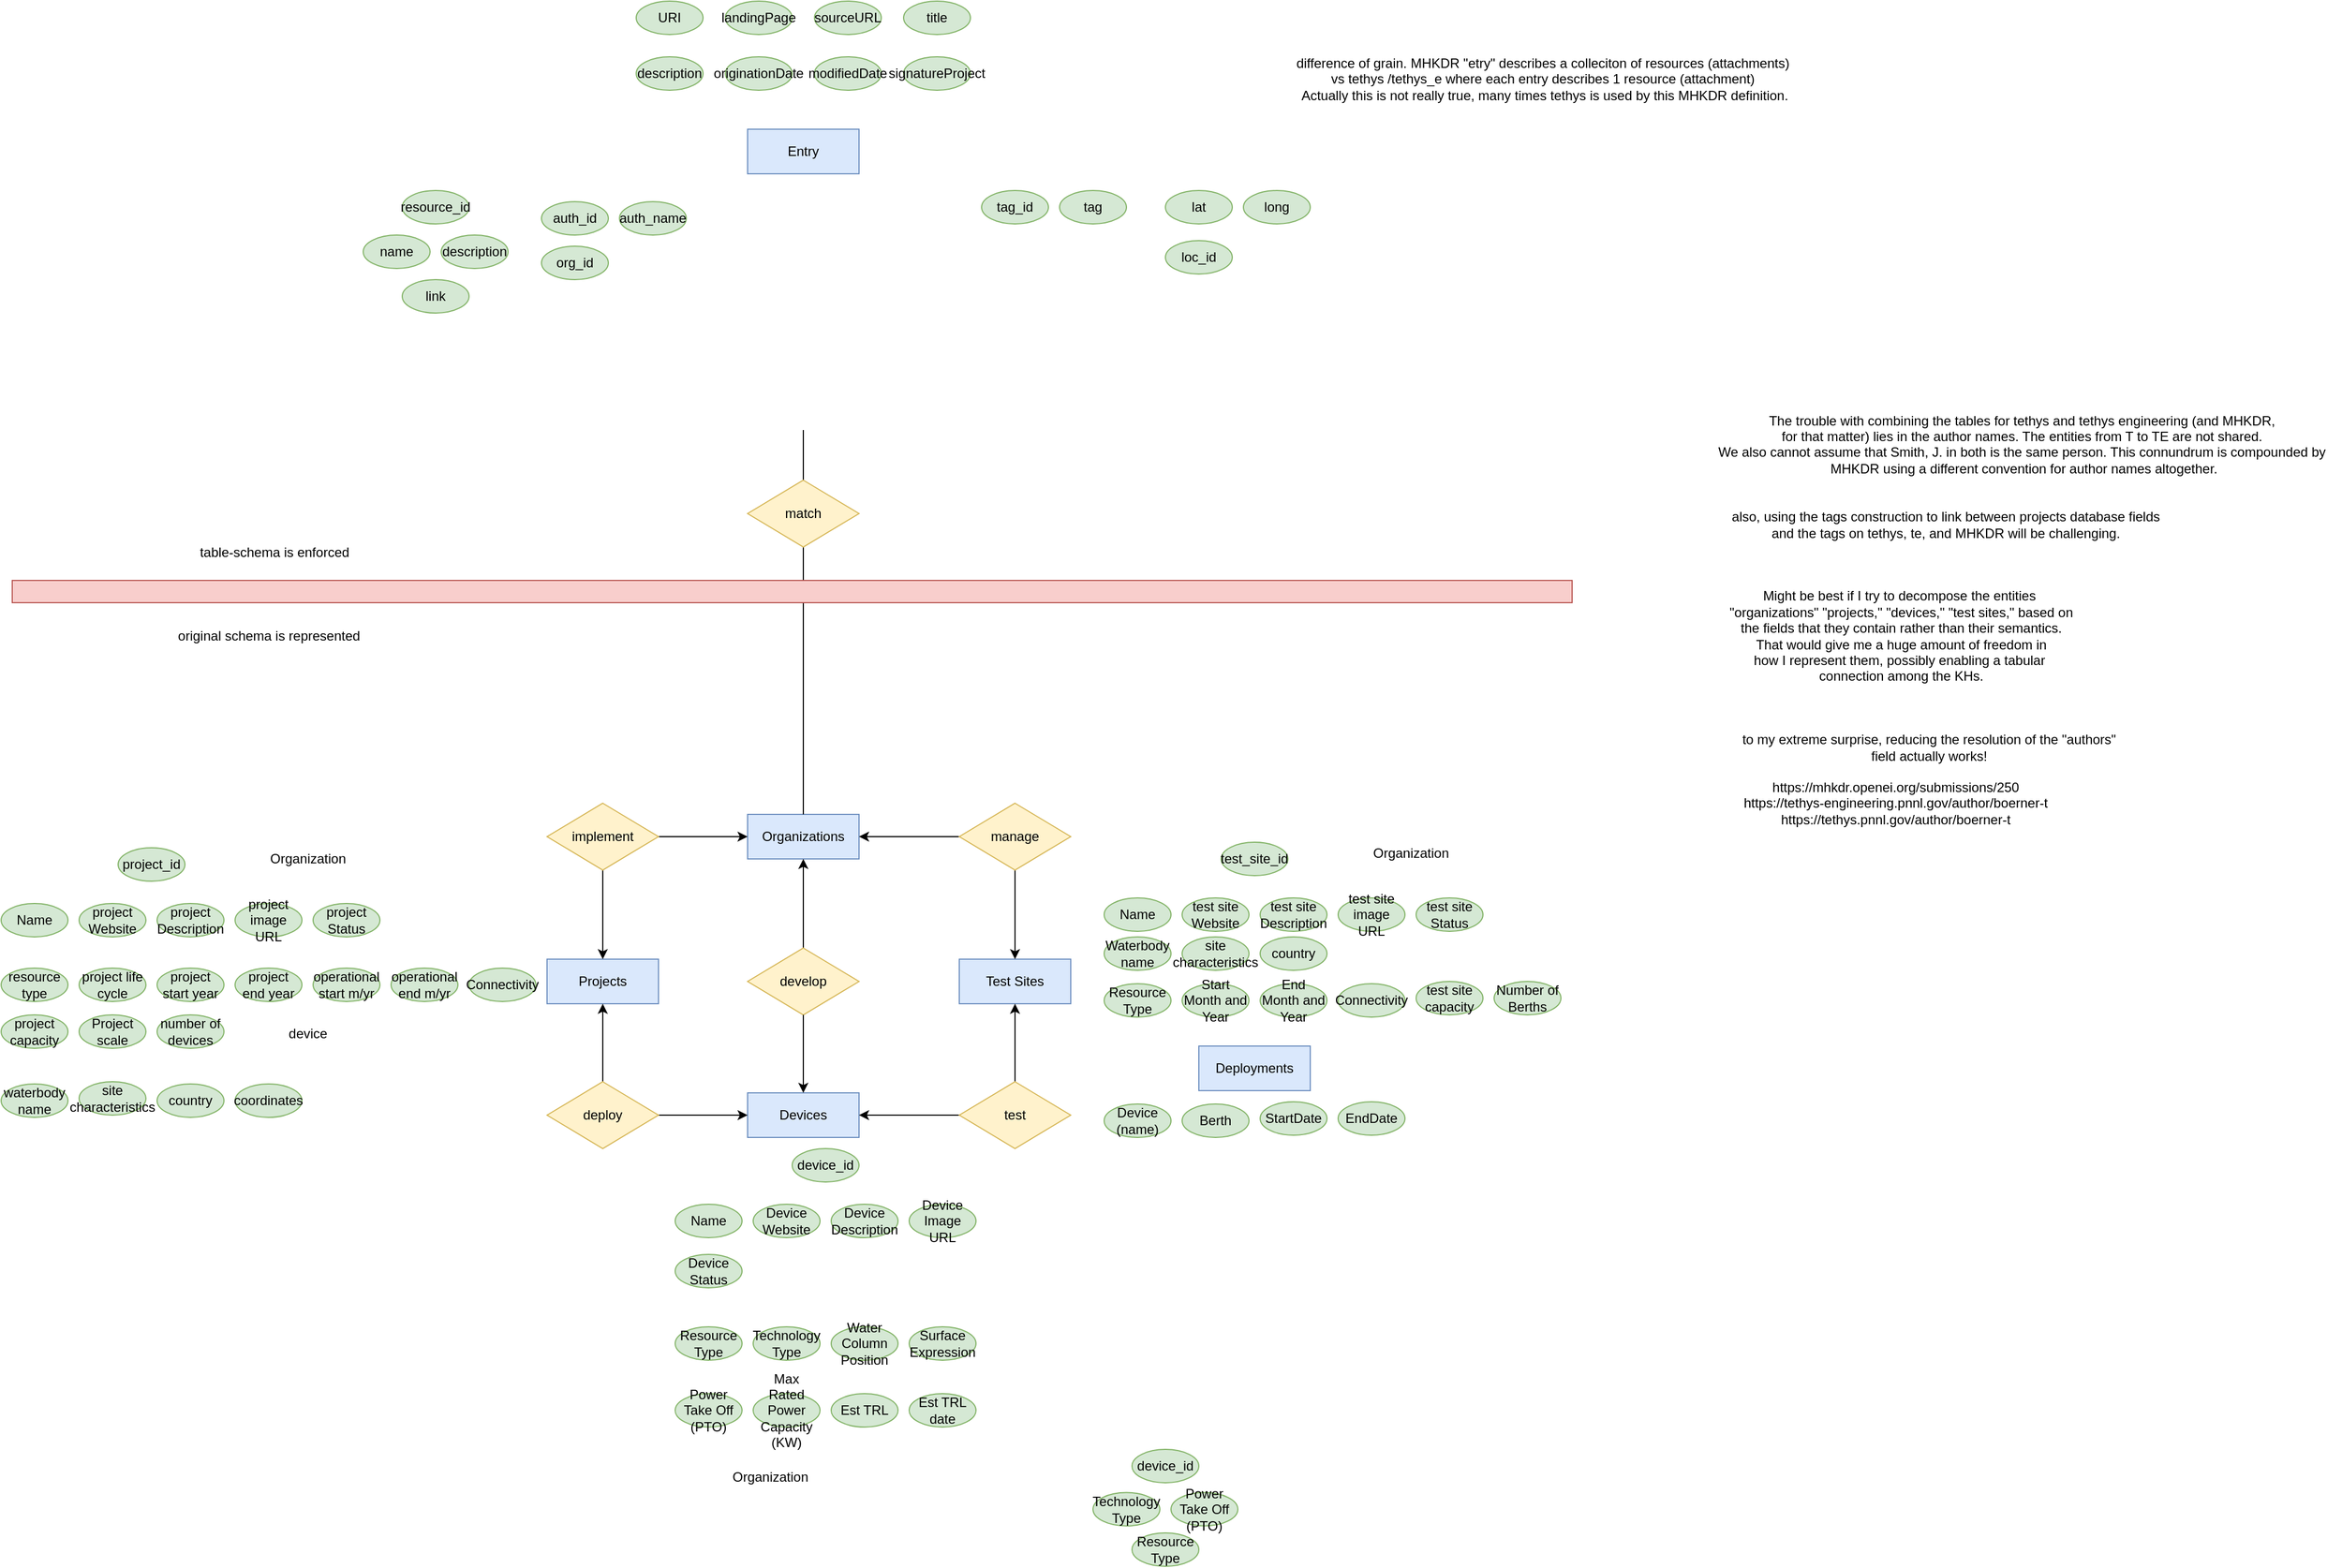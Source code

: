 <mxfile version="24.2.5" type="device" pages="2">
  <diagram name="Current PRIMRE Data Structure" id="6d6qnCAirxlTySkx6DDX">
    <mxGraphModel dx="2350" dy="899" grid="1" gridSize="10" guides="1" tooltips="1" connect="1" arrows="1" fold="1" page="1" pageScale="1" pageWidth="850" pageHeight="1100" math="0" shadow="0">
      <root>
        <mxCell id="XLJOTzD1S34jmGUU4nhe-0" />
        <mxCell id="XLJOTzD1S34jmGUU4nhe-1" parent="XLJOTzD1S34jmGUU4nhe-0" />
        <mxCell id="XLJOTzD1S34jmGUU4nhe-6" value="Entry" style="whiteSpace=wrap;html=1;align=center;fillColor=#dae8fc;strokeColor=#6c8ebf;" parent="XLJOTzD1S34jmGUU4nhe-1" vertex="1">
          <mxGeometry x="400" y="135" width="100" height="40" as="geometry" />
        </mxCell>
        <mxCell id="XLJOTzD1S34jmGUU4nhe-17" value="description" style="ellipse;whiteSpace=wrap;html=1;align=center;strokeColor=#82b366;verticalAlign=middle;fontFamily=Helvetica;fontSize=12;fillColor=#d5e8d4;" parent="XLJOTzD1S34jmGUU4nhe-1" vertex="1">
          <mxGeometry x="300" y="70" width="60" height="30" as="geometry" />
        </mxCell>
        <mxCell id="XLJOTzD1S34jmGUU4nhe-18" value="originationDate" style="ellipse;whiteSpace=wrap;html=1;align=center;strokeColor=#82b366;verticalAlign=middle;fontFamily=Helvetica;fontSize=12;fillColor=#d5e8d4;" parent="XLJOTzD1S34jmGUU4nhe-1" vertex="1">
          <mxGeometry x="380" y="70" width="60" height="30" as="geometry" />
        </mxCell>
        <mxCell id="XLJOTzD1S34jmGUU4nhe-19" value="modifiedDate" style="ellipse;whiteSpace=wrap;html=1;align=center;strokeColor=#82b366;verticalAlign=middle;fontFamily=Helvetica;fontSize=12;fillColor=#d5e8d4;" parent="XLJOTzD1S34jmGUU4nhe-1" vertex="1">
          <mxGeometry x="460" y="70" width="60" height="30" as="geometry" />
        </mxCell>
        <mxCell id="XLJOTzD1S34jmGUU4nhe-20" value="Projects" style="whiteSpace=wrap;html=1;align=center;fillColor=#dae8fc;strokeColor=#6c8ebf;" parent="XLJOTzD1S34jmGUU4nhe-1" vertex="1">
          <mxGeometry x="220" y="880" width="100" height="40" as="geometry" />
        </mxCell>
        <mxCell id="XLJOTzD1S34jmGUU4nhe-21" value="Test Sites" style="whiteSpace=wrap;html=1;align=center;fillColor=#dae8fc;strokeColor=#6c8ebf;" parent="XLJOTzD1S34jmGUU4nhe-1" vertex="1">
          <mxGeometry x="590" y="880" width="100" height="40" as="geometry" />
        </mxCell>
        <mxCell id="XLJOTzD1S34jmGUU4nhe-22" value="Organizations" style="whiteSpace=wrap;html=1;align=center;fillColor=#dae8fc;strokeColor=#6c8ebf;" parent="XLJOTzD1S34jmGUU4nhe-1" vertex="1">
          <mxGeometry x="400" y="750" width="100" height="40" as="geometry" />
        </mxCell>
        <mxCell id="XLJOTzD1S34jmGUU4nhe-23" value="Devices" style="whiteSpace=wrap;html=1;align=center;fillColor=#dae8fc;strokeColor=#6c8ebf;" parent="XLJOTzD1S34jmGUU4nhe-1" vertex="1">
          <mxGeometry x="400" y="1000" width="100" height="40" as="geometry" />
        </mxCell>
        <mxCell id="XLJOTzD1S34jmGUU4nhe-24" style="edgeStyle=orthogonalEdgeStyle;rounded=0;orthogonalLoop=1;jettySize=auto;html=1;exitX=0.5;exitY=1;exitDx=0;exitDy=0;entryX=0.5;entryY=0;entryDx=0;entryDy=0;fontFamily=Helvetica;fontSize=12;fontColor=default;" parent="XLJOTzD1S34jmGUU4nhe-1" source="XLJOTzD1S34jmGUU4nhe-26" target="XLJOTzD1S34jmGUU4nhe-20" edge="1">
          <mxGeometry relative="1" as="geometry" />
        </mxCell>
        <mxCell id="XLJOTzD1S34jmGUU4nhe-25" style="edgeStyle=orthogonalEdgeStyle;rounded=0;orthogonalLoop=1;jettySize=auto;html=1;exitX=1;exitY=0.5;exitDx=0;exitDy=0;entryX=0;entryY=0.5;entryDx=0;entryDy=0;fontFamily=Helvetica;fontSize=12;fontColor=default;" parent="XLJOTzD1S34jmGUU4nhe-1" source="XLJOTzD1S34jmGUU4nhe-26" target="XLJOTzD1S34jmGUU4nhe-22" edge="1">
          <mxGeometry relative="1" as="geometry" />
        </mxCell>
        <mxCell id="XLJOTzD1S34jmGUU4nhe-26" value="implement" style="shape=rhombus;perimeter=rhombusPerimeter;whiteSpace=wrap;html=1;align=center;fillColor=#fff2cc;strokeColor=#d6b656;" parent="XLJOTzD1S34jmGUU4nhe-1" vertex="1">
          <mxGeometry x="220" y="740" width="100" height="60" as="geometry" />
        </mxCell>
        <mxCell id="XLJOTzD1S34jmGUU4nhe-27" style="edgeStyle=orthogonalEdgeStyle;rounded=0;orthogonalLoop=1;jettySize=auto;html=1;exitX=0.5;exitY=0;exitDx=0;exitDy=0;entryX=0.5;entryY=1;entryDx=0;entryDy=0;fontFamily=Helvetica;fontSize=12;fontColor=default;" parent="XLJOTzD1S34jmGUU4nhe-1" source="XLJOTzD1S34jmGUU4nhe-28" target="XLJOTzD1S34jmGUU4nhe-22" edge="1">
          <mxGeometry relative="1" as="geometry" />
        </mxCell>
        <mxCell id="XLJOTzD1S34jmGUU4nhe-28" value="develop" style="shape=rhombus;perimeter=rhombusPerimeter;whiteSpace=wrap;html=1;align=center;fillColor=#fff2cc;strokeColor=#d6b656;" parent="XLJOTzD1S34jmGUU4nhe-1" vertex="1">
          <mxGeometry x="400" y="870" width="100" height="60" as="geometry" />
        </mxCell>
        <mxCell id="XLJOTzD1S34jmGUU4nhe-29" style="edgeStyle=orthogonalEdgeStyle;rounded=0;orthogonalLoop=1;jettySize=auto;html=1;exitX=0.5;exitY=0;exitDx=0;exitDy=0;entryX=0.5;entryY=1;entryDx=0;entryDy=0;fontFamily=Helvetica;fontSize=12;fontColor=default;" parent="XLJOTzD1S34jmGUU4nhe-1" source="XLJOTzD1S34jmGUU4nhe-31" target="XLJOTzD1S34jmGUU4nhe-20" edge="1">
          <mxGeometry relative="1" as="geometry" />
        </mxCell>
        <mxCell id="XLJOTzD1S34jmGUU4nhe-30" style="edgeStyle=orthogonalEdgeStyle;rounded=0;orthogonalLoop=1;jettySize=auto;html=1;exitX=1;exitY=0.5;exitDx=0;exitDy=0;entryX=0;entryY=0.5;entryDx=0;entryDy=0;fontFamily=Helvetica;fontSize=12;fontColor=default;" parent="XLJOTzD1S34jmGUU4nhe-1" source="XLJOTzD1S34jmGUU4nhe-31" target="XLJOTzD1S34jmGUU4nhe-23" edge="1">
          <mxGeometry relative="1" as="geometry" />
        </mxCell>
        <mxCell id="XLJOTzD1S34jmGUU4nhe-31" value="deploy" style="shape=rhombus;perimeter=rhombusPerimeter;whiteSpace=wrap;html=1;align=center;fillColor=#fff2cc;strokeColor=#d6b656;" parent="XLJOTzD1S34jmGUU4nhe-1" vertex="1">
          <mxGeometry x="220" y="990" width="100" height="60" as="geometry" />
        </mxCell>
        <mxCell id="XLJOTzD1S34jmGUU4nhe-32" style="edgeStyle=orthogonalEdgeStyle;rounded=0;orthogonalLoop=1;jettySize=auto;html=1;exitX=0.5;exitY=0;exitDx=0;exitDy=0;entryX=0.5;entryY=1;entryDx=0;entryDy=0;fontFamily=Helvetica;fontSize=12;fontColor=default;" parent="XLJOTzD1S34jmGUU4nhe-1" source="XLJOTzD1S34jmGUU4nhe-34" target="XLJOTzD1S34jmGUU4nhe-21" edge="1">
          <mxGeometry relative="1" as="geometry" />
        </mxCell>
        <mxCell id="XLJOTzD1S34jmGUU4nhe-33" style="edgeStyle=orthogonalEdgeStyle;rounded=0;orthogonalLoop=1;jettySize=auto;html=1;exitX=0;exitY=0.5;exitDx=0;exitDy=0;entryX=1;entryY=0.5;entryDx=0;entryDy=0;fontFamily=Helvetica;fontSize=12;fontColor=default;" parent="XLJOTzD1S34jmGUU4nhe-1" source="XLJOTzD1S34jmGUU4nhe-34" target="XLJOTzD1S34jmGUU4nhe-23" edge="1">
          <mxGeometry relative="1" as="geometry" />
        </mxCell>
        <mxCell id="XLJOTzD1S34jmGUU4nhe-34" value="test" style="shape=rhombus;perimeter=rhombusPerimeter;whiteSpace=wrap;html=1;align=center;fillColor=#fff2cc;strokeColor=#d6b656;" parent="XLJOTzD1S34jmGUU4nhe-1" vertex="1">
          <mxGeometry x="590" y="990" width="100" height="60" as="geometry" />
        </mxCell>
        <mxCell id="XLJOTzD1S34jmGUU4nhe-35" style="edgeStyle=orthogonalEdgeStyle;rounded=0;orthogonalLoop=1;jettySize=auto;html=1;exitX=0.5;exitY=1;exitDx=0;exitDy=0;entryX=0.5;entryY=0;entryDx=0;entryDy=0;fontFamily=Helvetica;fontSize=12;fontColor=default;" parent="XLJOTzD1S34jmGUU4nhe-1" source="XLJOTzD1S34jmGUU4nhe-37" target="XLJOTzD1S34jmGUU4nhe-21" edge="1">
          <mxGeometry relative="1" as="geometry" />
        </mxCell>
        <mxCell id="XLJOTzD1S34jmGUU4nhe-36" style="edgeStyle=orthogonalEdgeStyle;rounded=0;orthogonalLoop=1;jettySize=auto;html=1;exitX=0;exitY=0.5;exitDx=0;exitDy=0;fontFamily=Helvetica;fontSize=12;fontColor=default;" parent="XLJOTzD1S34jmGUU4nhe-1" source="XLJOTzD1S34jmGUU4nhe-37" target="XLJOTzD1S34jmGUU4nhe-22" edge="1">
          <mxGeometry relative="1" as="geometry" />
        </mxCell>
        <mxCell id="XLJOTzD1S34jmGUU4nhe-37" value="manage" style="shape=rhombus;perimeter=rhombusPerimeter;whiteSpace=wrap;html=1;align=center;fillColor=#fff2cc;strokeColor=#d6b656;" parent="XLJOTzD1S34jmGUU4nhe-1" vertex="1">
          <mxGeometry x="590" y="740" width="100" height="60" as="geometry" />
        </mxCell>
        <mxCell id="XLJOTzD1S34jmGUU4nhe-38" style="edgeStyle=orthogonalEdgeStyle;rounded=0;orthogonalLoop=1;jettySize=auto;html=1;exitX=0.5;exitY=1;exitDx=0;exitDy=0;entryX=0.5;entryY=0;entryDx=0;entryDy=0;fontFamily=Helvetica;fontSize=12;fontColor=default;" parent="XLJOTzD1S34jmGUU4nhe-1" source="XLJOTzD1S34jmGUU4nhe-28" target="XLJOTzD1S34jmGUU4nhe-23" edge="1">
          <mxGeometry relative="1" as="geometry" />
        </mxCell>
        <mxCell id="XLJOTzD1S34jmGUU4nhe-49" style="edgeStyle=orthogonalEdgeStyle;rounded=0;orthogonalLoop=1;jettySize=auto;html=1;exitX=0.5;exitY=0;exitDx=0;exitDy=0;entryX=0.5;entryY=1;entryDx=0;entryDy=0;endArrow=none;endFill=0;" parent="XLJOTzD1S34jmGUU4nhe-1" source="XLJOTzD1S34jmGUU4nhe-51" edge="1">
          <mxGeometry relative="1" as="geometry">
            <mxPoint x="450" y="405" as="targetPoint" />
          </mxGeometry>
        </mxCell>
        <mxCell id="XLJOTzD1S34jmGUU4nhe-50" style="edgeStyle=orthogonalEdgeStyle;rounded=0;orthogonalLoop=1;jettySize=auto;html=1;exitX=0.5;exitY=1;exitDx=0;exitDy=0;entryX=0.5;entryY=0;entryDx=0;entryDy=0;endArrow=none;endFill=0;" parent="XLJOTzD1S34jmGUU4nhe-1" source="XLJOTzD1S34jmGUU4nhe-51" target="XLJOTzD1S34jmGUU4nhe-22" edge="1">
          <mxGeometry relative="1" as="geometry" />
        </mxCell>
        <mxCell id="XLJOTzD1S34jmGUU4nhe-51" value="&lt;div&gt;m&lt;span style=&quot;background-color: initial;&quot;&gt;atch&lt;/span&gt;&lt;/div&gt;" style="shape=rhombus;perimeter=rhombusPerimeter;whiteSpace=wrap;html=1;align=center;fillColor=#fff2cc;strokeColor=#d6b656;" parent="XLJOTzD1S34jmGUU4nhe-1" vertex="1">
          <mxGeometry x="400" y="450" width="100" height="60" as="geometry" />
        </mxCell>
        <mxCell id="6KRJ287aKEshhGryGnyS-0" value="The trouble with combining the tables for tethys and tethys engineering (and MHKDR,&amp;nbsp;&lt;div&gt;for that matter) lies in the author names. The entities from T to TE are not shared.&amp;nbsp;&lt;/div&gt;&lt;div&gt;We also cannot assume that Smith, J. in both is the same person. This connundrum is compounded by&amp;nbsp;&lt;/div&gt;&lt;div&gt;MHKDR using a different convention for author names altogether.&lt;div&gt;&lt;br&gt;&lt;/div&gt;&lt;/div&gt;" style="text;html=1;align=center;verticalAlign=middle;resizable=0;points=[];autosize=1;strokeColor=none;fillColor=none;fontFamily=Helvetica;fontSize=12;fontColor=default;" parent="XLJOTzD1S34jmGUU4nhe-1" vertex="1">
          <mxGeometry x="1260" y="380" width="570" height="90" as="geometry" />
        </mxCell>
        <mxCell id="6KRJ287aKEshhGryGnyS-1" value="also, using the tags construction to link between projects database fields&lt;div&gt;and the tags on tethys, te, and MHKDR will be challenging.&lt;/div&gt;" style="text;html=1;align=center;verticalAlign=middle;resizable=0;points=[];autosize=1;strokeColor=none;fillColor=none;fontFamily=Helvetica;fontSize=12;fontColor=default;" parent="XLJOTzD1S34jmGUU4nhe-1" vertex="1">
          <mxGeometry x="1270" y="470" width="410" height="40" as="geometry" />
        </mxCell>
        <mxCell id="6KRJ287aKEshhGryGnyS-2" value="Might be best if I try to decompose the entities&amp;nbsp;&lt;div&gt;&quot;organizations&quot; &quot;projects,&quot; &quot;devices,&quot; &quot;test sites,&quot; based on&lt;/div&gt;&lt;div&gt;the fields that they contain rather than their semantics.&lt;/div&gt;&lt;div&gt;That would give me a huge amount of freedom in&lt;/div&gt;&lt;div&gt;how I represent them, possibly enabling a tabular&amp;nbsp;&lt;/div&gt;&lt;div&gt;connection among the KHs.&lt;/div&gt;" style="text;html=1;align=center;verticalAlign=middle;resizable=0;points=[];autosize=1;strokeColor=none;fillColor=none;fontFamily=Helvetica;fontSize=12;fontColor=default;" parent="XLJOTzD1S34jmGUU4nhe-1" vertex="1">
          <mxGeometry x="1270" y="540" width="330" height="100" as="geometry" />
        </mxCell>
        <mxCell id="6KRJ287aKEshhGryGnyS-3" value="to my extreme surprise, reducing the resolution of the &quot;authors&quot;&lt;div&gt;field actually works!&lt;/div&gt;" style="text;html=1;align=center;verticalAlign=middle;resizable=0;points=[];autosize=1;strokeColor=none;fillColor=none;" parent="XLJOTzD1S34jmGUU4nhe-1" vertex="1">
          <mxGeometry x="1280" y="670" width="360" height="40" as="geometry" />
        </mxCell>
        <mxCell id="6KRJ287aKEshhGryGnyS-4" value="https://mhkdr.openei.org/submissions/250&lt;div&gt;https://tethys-engineering.pnnl.gov/author/boerner-t&lt;br&gt;&lt;/div&gt;&lt;div&gt;https://tethys.pnnl.gov/author/boerner-t&lt;br&gt;&lt;/div&gt;" style="text;html=1;align=center;verticalAlign=middle;resizable=0;points=[];autosize=1;strokeColor=none;fillColor=none;" parent="XLJOTzD1S34jmGUU4nhe-1" vertex="1">
          <mxGeometry x="1280" y="710" width="300" height="60" as="geometry" />
        </mxCell>
        <mxCell id="vz4CJ1ccR9rXMkQp4_nw-3" value="signatureProject" style="ellipse;whiteSpace=wrap;html=1;align=center;strokeColor=#82b366;verticalAlign=middle;fontFamily=Helvetica;fontSize=12;fillColor=#d5e8d4;" parent="XLJOTzD1S34jmGUU4nhe-1" vertex="1">
          <mxGeometry x="540" y="70" width="60" height="30" as="geometry" />
        </mxCell>
        <mxCell id="vz4CJ1ccR9rXMkQp4_nw-5" value="URI" style="ellipse;whiteSpace=wrap;html=1;align=center;strokeColor=#82b366;verticalAlign=middle;fontFamily=Helvetica;fontSize=12;fillColor=#d5e8d4;" parent="XLJOTzD1S34jmGUU4nhe-1" vertex="1">
          <mxGeometry x="300" y="20" width="60" height="30" as="geometry" />
        </mxCell>
        <mxCell id="vz4CJ1ccR9rXMkQp4_nw-6" value="landingPage" style="ellipse;whiteSpace=wrap;html=1;align=center;strokeColor=#82b366;verticalAlign=middle;fontFamily=Helvetica;fontSize=12;fillColor=#d5e8d4;" parent="XLJOTzD1S34jmGUU4nhe-1" vertex="1">
          <mxGeometry x="380" y="20" width="60" height="30" as="geometry" />
        </mxCell>
        <mxCell id="vz4CJ1ccR9rXMkQp4_nw-7" value="sourceURL" style="ellipse;whiteSpace=wrap;html=1;align=center;strokeColor=#82b366;verticalAlign=middle;fontFamily=Helvetica;fontSize=12;fillColor=#d5e8d4;" parent="XLJOTzD1S34jmGUU4nhe-1" vertex="1">
          <mxGeometry x="460" y="20" width="60" height="30" as="geometry" />
        </mxCell>
        <mxCell id="vz4CJ1ccR9rXMkQp4_nw-8" value="title" style="ellipse;whiteSpace=wrap;html=1;align=center;strokeColor=#82b366;verticalAlign=middle;fontFamily=Helvetica;fontSize=12;fillColor=#d5e8d4;" parent="XLJOTzD1S34jmGUU4nhe-1" vertex="1">
          <mxGeometry x="540" y="20" width="60" height="30" as="geometry" />
        </mxCell>
        <mxCell id="vz4CJ1ccR9rXMkQp4_nw-9" value="description" style="ellipse;whiteSpace=wrap;html=1;align=center;strokeColor=#82b366;verticalAlign=middle;fontFamily=Helvetica;fontSize=12;fillColor=#d5e8d4;" parent="XLJOTzD1S34jmGUU4nhe-1" vertex="1">
          <mxGeometry x="125" y="230" width="60" height="30" as="geometry" />
        </mxCell>
        <mxCell id="vz4CJ1ccR9rXMkQp4_nw-10" value="name" style="ellipse;whiteSpace=wrap;html=1;align=center;strokeColor=#82b366;verticalAlign=middle;fontFamily=Helvetica;fontSize=12;fillColor=#d5e8d4;" parent="XLJOTzD1S34jmGUU4nhe-1" vertex="1">
          <mxGeometry x="55" y="230" width="60" height="30" as="geometry" />
        </mxCell>
        <mxCell id="vz4CJ1ccR9rXMkQp4_nw-11" value="difference of grain. MHKDR &quot;etry&quot; describes a colleciton of resources (attachments)&amp;nbsp;&lt;div&gt;vs tethys /tethys_e where each entry describes 1 resource (attachment)&amp;nbsp;&lt;/div&gt;&lt;div&gt;Actually this is not really true, many times tethys is used by this MHKDR definition.&lt;/div&gt;" style="text;html=1;align=center;verticalAlign=middle;resizable=0;points=[];autosize=1;strokeColor=none;fillColor=none;" parent="XLJOTzD1S34jmGUU4nhe-1" vertex="1">
          <mxGeometry x="880" y="60" width="470" height="60" as="geometry" />
        </mxCell>
        <mxCell id="vz4CJ1ccR9rXMkQp4_nw-12" value="link" style="ellipse;whiteSpace=wrap;html=1;align=center;strokeColor=#82b366;verticalAlign=middle;fontFamily=Helvetica;fontSize=12;fillColor=#d5e8d4;" parent="XLJOTzD1S34jmGUU4nhe-1" vertex="1">
          <mxGeometry x="90" y="270" width="60" height="30" as="geometry" />
        </mxCell>
        <mxCell id="vz4CJ1ccR9rXMkQp4_nw-13" value="auth_name" style="ellipse;whiteSpace=wrap;html=1;align=center;strokeColor=#82b366;verticalAlign=middle;fontFamily=Helvetica;fontSize=12;fillColor=#d5e8d4;" parent="XLJOTzD1S34jmGUU4nhe-1" vertex="1">
          <mxGeometry x="285" y="200" width="60" height="30" as="geometry" />
        </mxCell>
        <mxCell id="vz4CJ1ccR9rXMkQp4_nw-14" value="auth_id" style="ellipse;whiteSpace=wrap;html=1;align=center;strokeColor=#82b366;verticalAlign=middle;fontFamily=Helvetica;fontSize=12;fillColor=#d5e8d4;" parent="XLJOTzD1S34jmGUU4nhe-1" vertex="1">
          <mxGeometry x="215" y="200" width="60" height="30" as="geometry" />
        </mxCell>
        <mxCell id="vz4CJ1ccR9rXMkQp4_nw-15" value="tag" style="ellipse;whiteSpace=wrap;html=1;align=center;strokeColor=#82b366;verticalAlign=middle;fontFamily=Helvetica;fontSize=12;fillColor=#d5e8d4;" parent="XLJOTzD1S34jmGUU4nhe-1" vertex="1">
          <mxGeometry x="680" y="190" width="60" height="30" as="geometry" />
        </mxCell>
        <mxCell id="vz4CJ1ccR9rXMkQp4_nw-16" value="tag_id" style="ellipse;whiteSpace=wrap;html=1;align=center;strokeColor=#82b366;verticalAlign=middle;fontFamily=Helvetica;fontSize=12;fillColor=#d5e8d4;" parent="XLJOTzD1S34jmGUU4nhe-1" vertex="1">
          <mxGeometry x="610" y="190" width="60" height="30" as="geometry" />
        </mxCell>
        <mxCell id="vz4CJ1ccR9rXMkQp4_nw-18" value="lat" style="ellipse;whiteSpace=wrap;html=1;align=center;strokeColor=#82b366;verticalAlign=middle;fontFamily=Helvetica;fontSize=12;fillColor=#d5e8d4;" parent="XLJOTzD1S34jmGUU4nhe-1" vertex="1">
          <mxGeometry x="775" y="190" width="60" height="30" as="geometry" />
        </mxCell>
        <mxCell id="vz4CJ1ccR9rXMkQp4_nw-20" value="long" style="ellipse;whiteSpace=wrap;html=1;align=center;strokeColor=#82b366;verticalAlign=middle;fontFamily=Helvetica;fontSize=12;fillColor=#d5e8d4;" parent="XLJOTzD1S34jmGUU4nhe-1" vertex="1">
          <mxGeometry x="845" y="190" width="60" height="30" as="geometry" />
        </mxCell>
        <mxCell id="vz4CJ1ccR9rXMkQp4_nw-22" value="org_id" style="ellipse;whiteSpace=wrap;html=1;align=center;strokeColor=#82b366;verticalAlign=middle;fontFamily=Helvetica;fontSize=12;fillColor=#d5e8d4;" parent="XLJOTzD1S34jmGUU4nhe-1" vertex="1">
          <mxGeometry x="215" y="240" width="60" height="30" as="geometry" />
        </mxCell>
        <mxCell id="S-ruL9Phr0iPrtvN4g1f-0" value="loc_id" style="ellipse;whiteSpace=wrap;html=1;align=center;strokeColor=#82b366;verticalAlign=middle;fontFamily=Helvetica;fontSize=12;fillColor=#d5e8d4;" vertex="1" parent="XLJOTzD1S34jmGUU4nhe-1">
          <mxGeometry x="775" y="235" width="60" height="30" as="geometry" />
        </mxCell>
        <mxCell id="S-ruL9Phr0iPrtvN4g1f-1" value="resource_id" style="ellipse;whiteSpace=wrap;html=1;align=center;strokeColor=#82b366;verticalAlign=middle;fontFamily=Helvetica;fontSize=12;fillColor=#d5e8d4;" vertex="1" parent="XLJOTzD1S34jmGUU4nhe-1">
          <mxGeometry x="90" y="190" width="60" height="30" as="geometry" />
        </mxCell>
        <mxCell id="S-ruL9Phr0iPrtvN4g1f-2" value="Name" style="ellipse;whiteSpace=wrap;html=1;align=center;strokeColor=#82b366;verticalAlign=middle;fontFamily=Helvetica;fontSize=12;fillColor=#d5e8d4;" vertex="1" parent="XLJOTzD1S34jmGUU4nhe-1">
          <mxGeometry x="335" y="1100" width="60" height="30" as="geometry" />
        </mxCell>
        <mxCell id="S-ruL9Phr0iPrtvN4g1f-3" value="Device Website" style="ellipse;whiteSpace=wrap;html=1;align=center;strokeColor=#82b366;verticalAlign=middle;fontFamily=Helvetica;fontSize=12;fillColor=#d5e8d4;" vertex="1" parent="XLJOTzD1S34jmGUU4nhe-1">
          <mxGeometry x="405" y="1100" width="60" height="30" as="geometry" />
        </mxCell>
        <mxCell id="S-ruL9Phr0iPrtvN4g1f-4" value="Resource Type" style="ellipse;whiteSpace=wrap;html=1;align=center;strokeColor=#82b366;verticalAlign=middle;fontFamily=Helvetica;fontSize=12;fillColor=#d5e8d4;" vertex="1" parent="XLJOTzD1S34jmGUU4nhe-1">
          <mxGeometry x="335" y="1210" width="60" height="30" as="geometry" />
        </mxCell>
        <mxCell id="S-ruL9Phr0iPrtvN4g1f-5" value="Device Status" style="ellipse;whiteSpace=wrap;html=1;align=center;strokeColor=#82b366;verticalAlign=middle;fontFamily=Helvetica;fontSize=12;fillColor=#d5e8d4;" vertex="1" parent="XLJOTzD1S34jmGUU4nhe-1">
          <mxGeometry x="335" y="1145" width="60" height="30" as="geometry" />
        </mxCell>
        <mxCell id="S-ruL9Phr0iPrtvN4g1f-6" value="device_id" style="ellipse;whiteSpace=wrap;html=1;align=center;strokeColor=#82b366;verticalAlign=middle;fontFamily=Helvetica;fontSize=12;fillColor=#d5e8d4;" vertex="1" parent="XLJOTzD1S34jmGUU4nhe-1">
          <mxGeometry x="745" y="1320" width="60" height="30" as="geometry" />
        </mxCell>
        <mxCell id="S-ruL9Phr0iPrtvN4g1f-7" value="Resource Type" style="ellipse;whiteSpace=wrap;html=1;align=center;strokeColor=#82b366;verticalAlign=middle;fontFamily=Helvetica;fontSize=12;fillColor=#d5e8d4;" vertex="1" parent="XLJOTzD1S34jmGUU4nhe-1">
          <mxGeometry x="745" y="1395" width="60" height="30" as="geometry" />
        </mxCell>
        <mxCell id="S-ruL9Phr0iPrtvN4g1f-8" value="Power Take Off (PTO)" style="ellipse;whiteSpace=wrap;html=1;align=center;strokeColor=#82b366;verticalAlign=middle;fontFamily=Helvetica;fontSize=12;fillColor=#d5e8d4;" vertex="1" parent="XLJOTzD1S34jmGUU4nhe-1">
          <mxGeometry x="780" y="1358.75" width="60" height="30" as="geometry" />
        </mxCell>
        <mxCell id="S-ruL9Phr0iPrtvN4g1f-9" value="Technology Type" style="ellipse;whiteSpace=wrap;html=1;align=center;strokeColor=#82b366;verticalAlign=middle;fontFamily=Helvetica;fontSize=12;fillColor=#d5e8d4;" vertex="1" parent="XLJOTzD1S34jmGUU4nhe-1">
          <mxGeometry x="710" y="1358.75" width="60" height="30" as="geometry" />
        </mxCell>
        <mxCell id="S-ruL9Phr0iPrtvN4g1f-10" value="Device Description" style="ellipse;whiteSpace=wrap;html=1;align=center;strokeColor=#82b366;verticalAlign=middle;fontFamily=Helvetica;fontSize=12;fillColor=#d5e8d4;" vertex="1" parent="XLJOTzD1S34jmGUU4nhe-1">
          <mxGeometry x="475" y="1100" width="60" height="30" as="geometry" />
        </mxCell>
        <mxCell id="S-ruL9Phr0iPrtvN4g1f-11" value="Device Image URL" style="ellipse;whiteSpace=wrap;html=1;align=center;strokeColor=#82b366;verticalAlign=middle;fontFamily=Helvetica;fontSize=12;fillColor=#d5e8d4;" vertex="1" parent="XLJOTzD1S34jmGUU4nhe-1">
          <mxGeometry x="545" y="1100" width="60" height="30" as="geometry" />
        </mxCell>
        <mxCell id="S-ruL9Phr0iPrtvN4g1f-12" value="Water Column Position" style="ellipse;whiteSpace=wrap;html=1;align=center;strokeColor=#82b366;verticalAlign=middle;fontFamily=Helvetica;fontSize=12;fillColor=#d5e8d4;" vertex="1" parent="XLJOTzD1S34jmGUU4nhe-1">
          <mxGeometry x="475" y="1210" width="60" height="30" as="geometry" />
        </mxCell>
        <mxCell id="S-ruL9Phr0iPrtvN4g1f-13" value="Technology Type" style="ellipse;whiteSpace=wrap;html=1;align=center;strokeColor=#82b366;verticalAlign=middle;fontFamily=Helvetica;fontSize=12;fillColor=#d5e8d4;" vertex="1" parent="XLJOTzD1S34jmGUU4nhe-1">
          <mxGeometry x="405" y="1210" width="60" height="30" as="geometry" />
        </mxCell>
        <mxCell id="S-ruL9Phr0iPrtvN4g1f-14" value="device_id" style="ellipse;whiteSpace=wrap;html=1;align=center;strokeColor=#82b366;verticalAlign=middle;fontFamily=Helvetica;fontSize=12;fillColor=#d5e8d4;" vertex="1" parent="XLJOTzD1S34jmGUU4nhe-1">
          <mxGeometry x="440" y="1050" width="60" height="30" as="geometry" />
        </mxCell>
        <mxCell id="S-ruL9Phr0iPrtvN4g1f-15" value="Organization" style="text;html=1;align=center;verticalAlign=middle;resizable=0;points=[];autosize=1;strokeColor=none;fillColor=none;" vertex="1" parent="XLJOTzD1S34jmGUU4nhe-1">
          <mxGeometry x="375" y="1330" width="90" height="30" as="geometry" />
        </mxCell>
        <mxCell id="S-ruL9Phr0iPrtvN4g1f-16" value="Surface Expression" style="ellipse;whiteSpace=wrap;html=1;align=center;strokeColor=#82b366;verticalAlign=middle;fontFamily=Helvetica;fontSize=12;fillColor=#d5e8d4;" vertex="1" parent="XLJOTzD1S34jmGUU4nhe-1">
          <mxGeometry x="545" y="1210" width="60" height="30" as="geometry" />
        </mxCell>
        <mxCell id="S-ruL9Phr0iPrtvN4g1f-17" value="Max Rated Power Capacity (KW)" style="ellipse;whiteSpace=wrap;html=1;align=center;strokeColor=#82b366;verticalAlign=middle;fontFamily=Helvetica;fontSize=12;fillColor=#d5e8d4;" vertex="1" parent="XLJOTzD1S34jmGUU4nhe-1">
          <mxGeometry x="405" y="1270" width="60" height="30" as="geometry" />
        </mxCell>
        <mxCell id="S-ruL9Phr0iPrtvN4g1f-18" value="Power Take Off (PTO)" style="ellipse;whiteSpace=wrap;html=1;align=center;strokeColor=#82b366;verticalAlign=middle;fontFamily=Helvetica;fontSize=12;fillColor=#d5e8d4;" vertex="1" parent="XLJOTzD1S34jmGUU4nhe-1">
          <mxGeometry x="335" y="1270" width="60" height="30" as="geometry" />
        </mxCell>
        <mxCell id="S-ruL9Phr0iPrtvN4g1f-19" value="Est TRL" style="ellipse;whiteSpace=wrap;html=1;align=center;strokeColor=#82b366;verticalAlign=middle;fontFamily=Helvetica;fontSize=12;fillColor=#d5e8d4;" vertex="1" parent="XLJOTzD1S34jmGUU4nhe-1">
          <mxGeometry x="475" y="1270" width="60" height="30" as="geometry" />
        </mxCell>
        <mxCell id="S-ruL9Phr0iPrtvN4g1f-20" value="Est TRL date" style="ellipse;whiteSpace=wrap;html=1;align=center;strokeColor=#82b366;verticalAlign=middle;fontFamily=Helvetica;fontSize=12;fillColor=#d5e8d4;" vertex="1" parent="XLJOTzD1S34jmGUU4nhe-1">
          <mxGeometry x="545" y="1270" width="60" height="30" as="geometry" />
        </mxCell>
        <mxCell id="S-ruL9Phr0iPrtvN4g1f-21" value="Name" style="ellipse;whiteSpace=wrap;html=1;align=center;strokeColor=#82b366;verticalAlign=middle;fontFamily=Helvetica;fontSize=12;fillColor=#d5e8d4;" vertex="1" parent="XLJOTzD1S34jmGUU4nhe-1">
          <mxGeometry x="720" y="825" width="60" height="30" as="geometry" />
        </mxCell>
        <mxCell id="S-ruL9Phr0iPrtvN4g1f-22" value="test site Website" style="ellipse;whiteSpace=wrap;html=1;align=center;strokeColor=#82b366;verticalAlign=middle;fontFamily=Helvetica;fontSize=12;fillColor=#d5e8d4;" vertex="1" parent="XLJOTzD1S34jmGUU4nhe-1">
          <mxGeometry x="790" y="825" width="60" height="30" as="geometry" />
        </mxCell>
        <mxCell id="S-ruL9Phr0iPrtvN4g1f-23" value="Waterbody name" style="ellipse;whiteSpace=wrap;html=1;align=center;strokeColor=#82b366;verticalAlign=middle;fontFamily=Helvetica;fontSize=12;fillColor=#d5e8d4;" vertex="1" parent="XLJOTzD1S34jmGUU4nhe-1">
          <mxGeometry x="720" y="860" width="60" height="30" as="geometry" />
        </mxCell>
        <mxCell id="S-ruL9Phr0iPrtvN4g1f-24" value="test site Status" style="ellipse;whiteSpace=wrap;html=1;align=center;strokeColor=#82b366;verticalAlign=middle;fontFamily=Helvetica;fontSize=12;fillColor=#d5e8d4;" vertex="1" parent="XLJOTzD1S34jmGUU4nhe-1">
          <mxGeometry x="1000" y="825" width="60" height="30" as="geometry" />
        </mxCell>
        <mxCell id="S-ruL9Phr0iPrtvN4g1f-25" value="test site Description" style="ellipse;whiteSpace=wrap;html=1;align=center;strokeColor=#82b366;verticalAlign=middle;fontFamily=Helvetica;fontSize=12;fillColor=#d5e8d4;" vertex="1" parent="XLJOTzD1S34jmGUU4nhe-1">
          <mxGeometry x="860" y="825" width="60" height="30" as="geometry" />
        </mxCell>
        <mxCell id="S-ruL9Phr0iPrtvN4g1f-26" value="test site image URL" style="ellipse;whiteSpace=wrap;html=1;align=center;strokeColor=#82b366;verticalAlign=middle;fontFamily=Helvetica;fontSize=12;fillColor=#d5e8d4;" vertex="1" parent="XLJOTzD1S34jmGUU4nhe-1">
          <mxGeometry x="930" y="825" width="60" height="30" as="geometry" />
        </mxCell>
        <mxCell id="S-ruL9Phr0iPrtvN4g1f-27" value="country" style="ellipse;whiteSpace=wrap;html=1;align=center;strokeColor=#82b366;verticalAlign=middle;fontFamily=Helvetica;fontSize=12;fillColor=#d5e8d4;" vertex="1" parent="XLJOTzD1S34jmGUU4nhe-1">
          <mxGeometry x="860" y="860" width="60" height="30" as="geometry" />
        </mxCell>
        <mxCell id="S-ruL9Phr0iPrtvN4g1f-28" value="site characteristics" style="ellipse;whiteSpace=wrap;html=1;align=center;strokeColor=#82b366;verticalAlign=middle;fontFamily=Helvetica;fontSize=12;fillColor=#d5e8d4;" vertex="1" parent="XLJOTzD1S34jmGUU4nhe-1">
          <mxGeometry x="790" y="860" width="60" height="30" as="geometry" />
        </mxCell>
        <mxCell id="S-ruL9Phr0iPrtvN4g1f-29" value="test_site_id" style="ellipse;whiteSpace=wrap;html=1;align=center;strokeColor=#82b366;verticalAlign=middle;fontFamily=Helvetica;fontSize=12;fillColor=#d5e8d4;" vertex="1" parent="XLJOTzD1S34jmGUU4nhe-1">
          <mxGeometry x="825" y="775" width="60" height="30" as="geometry" />
        </mxCell>
        <mxCell id="S-ruL9Phr0iPrtvN4g1f-31" value="Start Month and Year" style="ellipse;whiteSpace=wrap;html=1;align=center;strokeColor=#82b366;verticalAlign=middle;fontFamily=Helvetica;fontSize=12;fillColor=#d5e8d4;" vertex="1" parent="XLJOTzD1S34jmGUU4nhe-1">
          <mxGeometry x="790" y="902" width="60" height="30" as="geometry" />
        </mxCell>
        <mxCell id="S-ruL9Phr0iPrtvN4g1f-32" value="Resource Type" style="ellipse;whiteSpace=wrap;html=1;align=center;strokeColor=#82b366;verticalAlign=middle;fontFamily=Helvetica;fontSize=12;fillColor=#d5e8d4;" vertex="1" parent="XLJOTzD1S34jmGUU4nhe-1">
          <mxGeometry x="720" y="902" width="60" height="30" as="geometry" />
        </mxCell>
        <mxCell id="S-ruL9Phr0iPrtvN4g1f-33" value="End Month and Year" style="ellipse;whiteSpace=wrap;html=1;align=center;strokeColor=#82b366;verticalAlign=middle;fontFamily=Helvetica;fontSize=12;fillColor=#d5e8d4;" vertex="1" parent="XLJOTzD1S34jmGUU4nhe-1">
          <mxGeometry x="860" y="902" width="60" height="30" as="geometry" />
        </mxCell>
        <mxCell id="S-ruL9Phr0iPrtvN4g1f-34" value="Connectivity" style="ellipse;whiteSpace=wrap;html=1;align=center;strokeColor=#82b366;verticalAlign=middle;fontFamily=Helvetica;fontSize=12;fillColor=#d5e8d4;" vertex="1" parent="XLJOTzD1S34jmGUU4nhe-1">
          <mxGeometry x="930" y="902" width="60" height="30" as="geometry" />
        </mxCell>
        <mxCell id="S-ruL9Phr0iPrtvN4g1f-35" value="Organization" style="text;html=1;align=center;verticalAlign=middle;resizable=0;points=[];autosize=1;strokeColor=none;fillColor=none;" vertex="1" parent="XLJOTzD1S34jmGUU4nhe-1">
          <mxGeometry x="950" y="770" width="90" height="30" as="geometry" />
        </mxCell>
        <mxCell id="S-ruL9Phr0iPrtvN4g1f-36" value="test site capacity" style="ellipse;whiteSpace=wrap;html=1;align=center;strokeColor=#82b366;verticalAlign=middle;fontFamily=Helvetica;fontSize=12;fillColor=#d5e8d4;" vertex="1" parent="XLJOTzD1S34jmGUU4nhe-1">
          <mxGeometry x="1000" y="900" width="60" height="30" as="geometry" />
        </mxCell>
        <mxCell id="S-ruL9Phr0iPrtvN4g1f-37" value="Number of Berths" style="ellipse;whiteSpace=wrap;html=1;align=center;strokeColor=#82b366;verticalAlign=middle;fontFamily=Helvetica;fontSize=12;fillColor=#d5e8d4;" vertex="1" parent="XLJOTzD1S34jmGUU4nhe-1">
          <mxGeometry x="1070" y="900" width="60" height="30" as="geometry" />
        </mxCell>
        <mxCell id="S-ruL9Phr0iPrtvN4g1f-38" value="Device (name)" style="ellipse;whiteSpace=wrap;html=1;align=center;strokeColor=#82b366;verticalAlign=middle;fontFamily=Helvetica;fontSize=12;fillColor=#d5e8d4;" vertex="1" parent="XLJOTzD1S34jmGUU4nhe-1">
          <mxGeometry x="720" y="1010" width="60" height="30" as="geometry" />
        </mxCell>
        <mxCell id="S-ruL9Phr0iPrtvN4g1f-39" value="Berth" style="ellipse;whiteSpace=wrap;html=1;align=center;strokeColor=#82b366;verticalAlign=middle;fontFamily=Helvetica;fontSize=12;fillColor=#d5e8d4;" vertex="1" parent="XLJOTzD1S34jmGUU4nhe-1">
          <mxGeometry x="790" y="1010" width="60" height="30" as="geometry" />
        </mxCell>
        <mxCell id="S-ruL9Phr0iPrtvN4g1f-40" value="StartDate" style="ellipse;whiteSpace=wrap;html=1;align=center;strokeColor=#82b366;verticalAlign=middle;fontFamily=Helvetica;fontSize=12;fillColor=#d5e8d4;" vertex="1" parent="XLJOTzD1S34jmGUU4nhe-1">
          <mxGeometry x="860" y="1008" width="60" height="30" as="geometry" />
        </mxCell>
        <mxCell id="S-ruL9Phr0iPrtvN4g1f-41" value="EndDate" style="ellipse;whiteSpace=wrap;html=1;align=center;strokeColor=#82b366;verticalAlign=middle;fontFamily=Helvetica;fontSize=12;fillColor=#d5e8d4;" vertex="1" parent="XLJOTzD1S34jmGUU4nhe-1">
          <mxGeometry x="930" y="1008" width="60" height="30" as="geometry" />
        </mxCell>
        <mxCell id="S-ruL9Phr0iPrtvN4g1f-42" value="Deployments" style="whiteSpace=wrap;html=1;align=center;fillColor=#dae8fc;strokeColor=#6c8ebf;" vertex="1" parent="XLJOTzD1S34jmGUU4nhe-1">
          <mxGeometry x="805" y="958" width="100" height="40" as="geometry" />
        </mxCell>
        <mxCell id="S-ruL9Phr0iPrtvN4g1f-65" value="Name" style="ellipse;whiteSpace=wrap;html=1;align=center;strokeColor=#82b366;verticalAlign=middle;fontFamily=Helvetica;fontSize=12;fillColor=#d5e8d4;" vertex="1" parent="XLJOTzD1S34jmGUU4nhe-1">
          <mxGeometry x="-270" y="830" width="60" height="30" as="geometry" />
        </mxCell>
        <mxCell id="S-ruL9Phr0iPrtvN4g1f-66" value="project Website" style="ellipse;whiteSpace=wrap;html=1;align=center;strokeColor=#82b366;verticalAlign=middle;fontFamily=Helvetica;fontSize=12;fillColor=#d5e8d4;" vertex="1" parent="XLJOTzD1S34jmGUU4nhe-1">
          <mxGeometry x="-200" y="830" width="60" height="30" as="geometry" />
        </mxCell>
        <mxCell id="S-ruL9Phr0iPrtvN4g1f-67" value="resource type" style="ellipse;whiteSpace=wrap;html=1;align=center;strokeColor=#82b366;verticalAlign=middle;fontFamily=Helvetica;fontSize=12;fillColor=#d5e8d4;" vertex="1" parent="XLJOTzD1S34jmGUU4nhe-1">
          <mxGeometry x="-270" y="888" width="60" height="30" as="geometry" />
        </mxCell>
        <mxCell id="S-ruL9Phr0iPrtvN4g1f-68" value="project Status" style="ellipse;whiteSpace=wrap;html=1;align=center;strokeColor=#82b366;verticalAlign=middle;fontFamily=Helvetica;fontSize=12;fillColor=#d5e8d4;" vertex="1" parent="XLJOTzD1S34jmGUU4nhe-1">
          <mxGeometry x="10" y="830" width="60" height="30" as="geometry" />
        </mxCell>
        <mxCell id="S-ruL9Phr0iPrtvN4g1f-69" value="project Description" style="ellipse;whiteSpace=wrap;html=1;align=center;strokeColor=#82b366;verticalAlign=middle;fontFamily=Helvetica;fontSize=12;fillColor=#d5e8d4;" vertex="1" parent="XLJOTzD1S34jmGUU4nhe-1">
          <mxGeometry x="-130" y="830" width="60" height="30" as="geometry" />
        </mxCell>
        <mxCell id="S-ruL9Phr0iPrtvN4g1f-70" value="project image URL" style="ellipse;whiteSpace=wrap;html=1;align=center;strokeColor=#82b366;verticalAlign=middle;fontFamily=Helvetica;fontSize=12;fillColor=#d5e8d4;" vertex="1" parent="XLJOTzD1S34jmGUU4nhe-1">
          <mxGeometry x="-60" y="830" width="60" height="30" as="geometry" />
        </mxCell>
        <mxCell id="S-ruL9Phr0iPrtvN4g1f-71" value="project start year" style="ellipse;whiteSpace=wrap;html=1;align=center;strokeColor=#82b366;verticalAlign=middle;fontFamily=Helvetica;fontSize=12;fillColor=#d5e8d4;" vertex="1" parent="XLJOTzD1S34jmGUU4nhe-1">
          <mxGeometry x="-130" y="888" width="60" height="30" as="geometry" />
        </mxCell>
        <mxCell id="S-ruL9Phr0iPrtvN4g1f-72" value="project life cycle" style="ellipse;whiteSpace=wrap;html=1;align=center;strokeColor=#82b366;verticalAlign=middle;fontFamily=Helvetica;fontSize=12;fillColor=#d5e8d4;" vertex="1" parent="XLJOTzD1S34jmGUU4nhe-1">
          <mxGeometry x="-200" y="888" width="60" height="30" as="geometry" />
        </mxCell>
        <mxCell id="S-ruL9Phr0iPrtvN4g1f-73" value="project_id" style="ellipse;whiteSpace=wrap;html=1;align=center;strokeColor=#82b366;verticalAlign=middle;fontFamily=Helvetica;fontSize=12;fillColor=#d5e8d4;" vertex="1" parent="XLJOTzD1S34jmGUU4nhe-1">
          <mxGeometry x="-165" y="780" width="60" height="30" as="geometry" />
        </mxCell>
        <mxCell id="S-ruL9Phr0iPrtvN4g1f-74" value="Project scale" style="ellipse;whiteSpace=wrap;html=1;align=center;strokeColor=#82b366;verticalAlign=middle;fontFamily=Helvetica;fontSize=12;fillColor=#d5e8d4;" vertex="1" parent="XLJOTzD1S34jmGUU4nhe-1">
          <mxGeometry x="-200" y="930" width="60" height="30" as="geometry" />
        </mxCell>
        <mxCell id="S-ruL9Phr0iPrtvN4g1f-75" value="project capacity" style="ellipse;whiteSpace=wrap;html=1;align=center;strokeColor=#82b366;verticalAlign=middle;fontFamily=Helvetica;fontSize=12;fillColor=#d5e8d4;" vertex="1" parent="XLJOTzD1S34jmGUU4nhe-1">
          <mxGeometry x="-270" y="930" width="60" height="30" as="geometry" />
        </mxCell>
        <mxCell id="S-ruL9Phr0iPrtvN4g1f-76" value="number of devices" style="ellipse;whiteSpace=wrap;html=1;align=center;strokeColor=#82b366;verticalAlign=middle;fontFamily=Helvetica;fontSize=12;fillColor=#d5e8d4;" vertex="1" parent="XLJOTzD1S34jmGUU4nhe-1">
          <mxGeometry x="-130" y="930" width="60" height="30" as="geometry" />
        </mxCell>
        <mxCell id="S-ruL9Phr0iPrtvN4g1f-77" value="waterbody name" style="ellipse;whiteSpace=wrap;html=1;align=center;strokeColor=#82b366;verticalAlign=middle;fontFamily=Helvetica;fontSize=12;fillColor=#d5e8d4;" vertex="1" parent="XLJOTzD1S34jmGUU4nhe-1">
          <mxGeometry x="-270" y="992" width="60" height="30" as="geometry" />
        </mxCell>
        <mxCell id="S-ruL9Phr0iPrtvN4g1f-78" value="Organization" style="text;html=1;align=center;verticalAlign=middle;resizable=0;points=[];autosize=1;strokeColor=none;fillColor=none;" vertex="1" parent="XLJOTzD1S34jmGUU4nhe-1">
          <mxGeometry x="-40" y="775" width="90" height="30" as="geometry" />
        </mxCell>
        <mxCell id="S-ruL9Phr0iPrtvN4g1f-79" value="site characteristics" style="ellipse;whiteSpace=wrap;html=1;align=center;strokeColor=#82b366;verticalAlign=middle;fontFamily=Helvetica;fontSize=12;fillColor=#d5e8d4;" vertex="1" parent="XLJOTzD1S34jmGUU4nhe-1">
          <mxGeometry x="-200" y="990" width="60" height="30" as="geometry" />
        </mxCell>
        <mxCell id="S-ruL9Phr0iPrtvN4g1f-80" value="Connectivity" style="ellipse;whiteSpace=wrap;html=1;align=center;strokeColor=#82b366;verticalAlign=middle;fontFamily=Helvetica;fontSize=12;fillColor=#d5e8d4;" vertex="1" parent="XLJOTzD1S34jmGUU4nhe-1">
          <mxGeometry x="150" y="888" width="60" height="30" as="geometry" />
        </mxCell>
        <mxCell id="S-ruL9Phr0iPrtvN4g1f-86" value="project end year" style="ellipse;whiteSpace=wrap;html=1;align=center;strokeColor=#82b366;verticalAlign=middle;fontFamily=Helvetica;fontSize=12;fillColor=#d5e8d4;" vertex="1" parent="XLJOTzD1S34jmGUU4nhe-1">
          <mxGeometry x="-60" y="888" width="60" height="30" as="geometry" />
        </mxCell>
        <mxCell id="S-ruL9Phr0iPrtvN4g1f-87" value="operational start m/yr" style="ellipse;whiteSpace=wrap;html=1;align=center;strokeColor=#82b366;verticalAlign=middle;fontFamily=Helvetica;fontSize=12;fillColor=#d5e8d4;" vertex="1" parent="XLJOTzD1S34jmGUU4nhe-1">
          <mxGeometry x="10" y="888" width="60" height="30" as="geometry" />
        </mxCell>
        <mxCell id="S-ruL9Phr0iPrtvN4g1f-88" value="operational end m/yr" style="ellipse;whiteSpace=wrap;html=1;align=center;strokeColor=#82b366;verticalAlign=middle;fontFamily=Helvetica;fontSize=12;fillColor=#d5e8d4;" vertex="1" parent="XLJOTzD1S34jmGUU4nhe-1">
          <mxGeometry x="80" y="888" width="60" height="30" as="geometry" />
        </mxCell>
        <mxCell id="S-ruL9Phr0iPrtvN4g1f-89" value="country" style="ellipse;whiteSpace=wrap;html=1;align=center;strokeColor=#82b366;verticalAlign=middle;fontFamily=Helvetica;fontSize=12;fillColor=#d5e8d4;" vertex="1" parent="XLJOTzD1S34jmGUU4nhe-1">
          <mxGeometry x="-130" y="992" width="60" height="30" as="geometry" />
        </mxCell>
        <mxCell id="S-ruL9Phr0iPrtvN4g1f-90" value="device" style="text;html=1;align=center;verticalAlign=middle;resizable=0;points=[];autosize=1;strokeColor=none;fillColor=none;" vertex="1" parent="XLJOTzD1S34jmGUU4nhe-1">
          <mxGeometry x="-25" y="932" width="60" height="30" as="geometry" />
        </mxCell>
        <mxCell id="S-ruL9Phr0iPrtvN4g1f-92" value="coordinates" style="ellipse;whiteSpace=wrap;html=1;align=center;strokeColor=#82b366;verticalAlign=middle;fontFamily=Helvetica;fontSize=12;fillColor=#d5e8d4;" vertex="1" parent="XLJOTzD1S34jmGUU4nhe-1">
          <mxGeometry x="-60" y="992" width="60" height="30" as="geometry" />
        </mxCell>
        <mxCell id="S-ruL9Phr0iPrtvN4g1f-93" value="" style="rounded=0;whiteSpace=wrap;html=1;fillColor=#f8cecc;strokeColor=#b85450;" vertex="1" parent="XLJOTzD1S34jmGUU4nhe-1">
          <mxGeometry x="-260" y="540" width="1400" height="20" as="geometry" />
        </mxCell>
        <mxCell id="S-ruL9Phr0iPrtvN4g1f-95" value="table-schema is enforced" style="text;html=1;align=center;verticalAlign=middle;resizable=0;points=[];autosize=1;strokeColor=none;fillColor=none;" vertex="1" parent="XLJOTzD1S34jmGUU4nhe-1">
          <mxGeometry x="-105" y="500" width="160" height="30" as="geometry" />
        </mxCell>
        <mxCell id="S-ruL9Phr0iPrtvN4g1f-96" value="original schema is represented" style="text;html=1;align=center;verticalAlign=middle;resizable=0;points=[];autosize=1;strokeColor=none;fillColor=none;" vertex="1" parent="XLJOTzD1S34jmGUU4nhe-1">
          <mxGeometry x="-125" y="575" width="190" height="30" as="geometry" />
        </mxCell>
      </root>
    </mxGraphModel>
  </diagram>
  <diagram name="PRIMRE Combined Database" id="jAVkZsc5tjPbeknWgp7m">
    <mxGraphModel dx="2350" dy="899" grid="1" gridSize="10" guides="1" tooltips="1" connect="1" arrows="1" fold="1" page="1" pageScale="1" pageWidth="850" pageHeight="1100" math="0" shadow="0">
      <root>
        <mxCell id="2V3t865JNKeoiLlyawbD-0" />
        <mxCell id="2V3t865JNKeoiLlyawbD-1" parent="2V3t865JNKeoiLlyawbD-0" />
        <mxCell id="2V3t865JNKeoiLlyawbD-2" value="Tags" style="whiteSpace=wrap;html=1;align=center;fillColor=#dae8fc;strokeColor=#6c8ebf;" vertex="1" parent="2V3t865JNKeoiLlyawbD-1">
          <mxGeometry x="540" y="365" width="100" height="40" as="geometry" />
        </mxCell>
        <mxCell id="2V3t865JNKeoiLlyawbD-3" value="Entry" style="whiteSpace=wrap;html=1;align=center;fillColor=#dae8fc;strokeColor=#6c8ebf;" vertex="1" parent="2V3t865JNKeoiLlyawbD-1">
          <mxGeometry x="400" y="135" width="100" height="40" as="geometry" />
        </mxCell>
        <mxCell id="2V3t865JNKeoiLlyawbD-4" value="Authors" style="whiteSpace=wrap;html=1;align=center;fillColor=#dae8fc;strokeColor=#6c8ebf;" vertex="1" parent="2V3t865JNKeoiLlyawbD-1">
          <mxGeometry x="260" y="365" width="100" height="40" as="geometry" />
        </mxCell>
        <mxCell id="2V3t865JNKeoiLlyawbD-5" style="edgeStyle=orthogonalEdgeStyle;rounded=0;orthogonalLoop=1;jettySize=auto;html=1;exitX=0.5;exitY=1;exitDx=0;exitDy=0;entryX=0.5;entryY=0;entryDx=0;entryDy=0;fontFamily=Helvetica;fontSize=12;fontColor=default;" edge="1" parent="2V3t865JNKeoiLlyawbD-1" source="2V3t865JNKeoiLlyawbD-7" target="2V3t865JNKeoiLlyawbD-4">
          <mxGeometry relative="1" as="geometry" />
        </mxCell>
        <mxCell id="2V3t865JNKeoiLlyawbD-6" style="edgeStyle=orthogonalEdgeStyle;rounded=0;orthogonalLoop=1;jettySize=auto;html=1;exitX=0.5;exitY=0;exitDx=0;exitDy=0;entryX=0.25;entryY=1;entryDx=0;entryDy=0;" edge="1" parent="2V3t865JNKeoiLlyawbD-1" source="2V3t865JNKeoiLlyawbD-7" target="2V3t865JNKeoiLlyawbD-3">
          <mxGeometry relative="1" as="geometry">
            <Array as="points">
              <mxPoint x="310" y="230" />
              <mxPoint x="425" y="230" />
            </Array>
          </mxGeometry>
        </mxCell>
        <mxCell id="2V3t865JNKeoiLlyawbD-7" value="compose" style="shape=rhombus;perimeter=rhombusPerimeter;whiteSpace=wrap;html=1;align=center;fillColor=#fff2cc;strokeColor=#d6b656;" vertex="1" parent="2V3t865JNKeoiLlyawbD-1">
          <mxGeometry x="260" y="245" width="100" height="60" as="geometry" />
        </mxCell>
        <mxCell id="2V3t865JNKeoiLlyawbD-8" style="edgeStyle=orthogonalEdgeStyle;rounded=0;orthogonalLoop=1;jettySize=auto;html=1;exitX=0.5;exitY=1;exitDx=0;exitDy=0;fontFamily=Helvetica;fontSize=12;fontColor=default;entryX=0.5;entryY=0;entryDx=0;entryDy=0;" edge="1" parent="2V3t865JNKeoiLlyawbD-1" source="2V3t865JNKeoiLlyawbD-10" target="2V3t865JNKeoiLlyawbD-36">
          <mxGeometry relative="1" as="geometry">
            <mxPoint x="450" y="360" as="targetPoint" />
          </mxGeometry>
        </mxCell>
        <mxCell id="2V3t865JNKeoiLlyawbD-9" style="edgeStyle=orthogonalEdgeStyle;rounded=0;orthogonalLoop=1;jettySize=auto;html=1;exitX=0.5;exitY=0;exitDx=0;exitDy=0;entryX=0.5;entryY=1;entryDx=0;entryDy=0;" edge="1" parent="2V3t865JNKeoiLlyawbD-1" source="2V3t865JNKeoiLlyawbD-10" target="2V3t865JNKeoiLlyawbD-3">
          <mxGeometry relative="1" as="geometry" />
        </mxCell>
        <mxCell id="2V3t865JNKeoiLlyawbD-10" value="affiliated" style="shape=rhombus;perimeter=rhombusPerimeter;whiteSpace=wrap;html=1;align=center;fillColor=#fff2cc;strokeColor=#d6b656;" vertex="1" parent="2V3t865JNKeoiLlyawbD-1">
          <mxGeometry x="400" y="245" width="100" height="60" as="geometry" />
        </mxCell>
        <mxCell id="2V3t865JNKeoiLlyawbD-11" style="edgeStyle=orthogonalEdgeStyle;rounded=0;orthogonalLoop=1;jettySize=auto;html=1;exitX=0.5;exitY=1;exitDx=0;exitDy=0;entryX=0.5;entryY=0;entryDx=0;entryDy=0;fontFamily=Helvetica;fontSize=12;fontColor=default;" edge="1" parent="2V3t865JNKeoiLlyawbD-1" source="2V3t865JNKeoiLlyawbD-13" target="2V3t865JNKeoiLlyawbD-2">
          <mxGeometry relative="1" as="geometry" />
        </mxCell>
        <mxCell id="2V3t865JNKeoiLlyawbD-12" style="edgeStyle=orthogonalEdgeStyle;rounded=0;orthogonalLoop=1;jettySize=auto;html=1;exitX=0.5;exitY=0;exitDx=0;exitDy=0;entryX=0.75;entryY=1;entryDx=0;entryDy=0;" edge="1" parent="2V3t865JNKeoiLlyawbD-1" source="2V3t865JNKeoiLlyawbD-13" target="2V3t865JNKeoiLlyawbD-3">
          <mxGeometry relative="1" as="geometry">
            <Array as="points">
              <mxPoint x="590" y="230" />
              <mxPoint x="475" y="230" />
            </Array>
          </mxGeometry>
        </mxCell>
        <mxCell id="2V3t865JNKeoiLlyawbD-13" value="assigned" style="shape=rhombus;perimeter=rhombusPerimeter;whiteSpace=wrap;html=1;align=center;fillColor=#fff2cc;strokeColor=#d6b656;" vertex="1" parent="2V3t865JNKeoiLlyawbD-1">
          <mxGeometry x="540" y="245" width="100" height="60" as="geometry" />
        </mxCell>
        <mxCell id="2V3t865JNKeoiLlyawbD-14" value="description" style="ellipse;whiteSpace=wrap;html=1;align=center;strokeColor=#82b366;verticalAlign=middle;fontFamily=Helvetica;fontSize=12;fillColor=#d5e8d4;" vertex="1" parent="2V3t865JNKeoiLlyawbD-1">
          <mxGeometry x="300" y="70" width="60" height="30" as="geometry" />
        </mxCell>
        <mxCell id="2V3t865JNKeoiLlyawbD-15" value="originationDate" style="ellipse;whiteSpace=wrap;html=1;align=center;strokeColor=#82b366;verticalAlign=middle;fontFamily=Helvetica;fontSize=12;fillColor=#d5e8d4;" vertex="1" parent="2V3t865JNKeoiLlyawbD-1">
          <mxGeometry x="380" y="70" width="60" height="30" as="geometry" />
        </mxCell>
        <mxCell id="2V3t865JNKeoiLlyawbD-16" value="modifiedDate" style="ellipse;whiteSpace=wrap;html=1;align=center;strokeColor=#82b366;verticalAlign=middle;fontFamily=Helvetica;fontSize=12;fillColor=#d5e8d4;" vertex="1" parent="2V3t865JNKeoiLlyawbD-1">
          <mxGeometry x="460" y="70" width="60" height="30" as="geometry" />
        </mxCell>
        <mxCell id="2V3t865JNKeoiLlyawbD-17" value="Projects" style="whiteSpace=wrap;html=1;align=center;fillColor=#dae8fc;strokeColor=#6c8ebf;" vertex="1" parent="2V3t865JNKeoiLlyawbD-1">
          <mxGeometry x="220" y="880" width="100" height="40" as="geometry" />
        </mxCell>
        <mxCell id="2V3t865JNKeoiLlyawbD-18" value="Test Sites" style="whiteSpace=wrap;html=1;align=center;fillColor=#dae8fc;strokeColor=#6c8ebf;" vertex="1" parent="2V3t865JNKeoiLlyawbD-1">
          <mxGeometry x="590" y="880" width="100" height="40" as="geometry" />
        </mxCell>
        <mxCell id="2V3t865JNKeoiLlyawbD-19" value="Organizations" style="whiteSpace=wrap;html=1;align=center;fillColor=#dae8fc;strokeColor=#6c8ebf;" vertex="1" parent="2V3t865JNKeoiLlyawbD-1">
          <mxGeometry x="400" y="750" width="100" height="40" as="geometry" />
        </mxCell>
        <mxCell id="2V3t865JNKeoiLlyawbD-20" value="Devices" style="whiteSpace=wrap;html=1;align=center;fillColor=#dae8fc;strokeColor=#6c8ebf;" vertex="1" parent="2V3t865JNKeoiLlyawbD-1">
          <mxGeometry x="400" y="1000" width="100" height="40" as="geometry" />
        </mxCell>
        <mxCell id="2V3t865JNKeoiLlyawbD-21" style="edgeStyle=orthogonalEdgeStyle;rounded=0;orthogonalLoop=1;jettySize=auto;html=1;exitX=0.5;exitY=1;exitDx=0;exitDy=0;entryX=0.5;entryY=0;entryDx=0;entryDy=0;fontFamily=Helvetica;fontSize=12;fontColor=default;" edge="1" parent="2V3t865JNKeoiLlyawbD-1" source="2V3t865JNKeoiLlyawbD-23" target="2V3t865JNKeoiLlyawbD-17">
          <mxGeometry relative="1" as="geometry" />
        </mxCell>
        <mxCell id="2V3t865JNKeoiLlyawbD-22" style="edgeStyle=orthogonalEdgeStyle;rounded=0;orthogonalLoop=1;jettySize=auto;html=1;exitX=1;exitY=0.5;exitDx=0;exitDy=0;entryX=0;entryY=0.5;entryDx=0;entryDy=0;fontFamily=Helvetica;fontSize=12;fontColor=default;" edge="1" parent="2V3t865JNKeoiLlyawbD-1" source="2V3t865JNKeoiLlyawbD-23" target="2V3t865JNKeoiLlyawbD-19">
          <mxGeometry relative="1" as="geometry" />
        </mxCell>
        <mxCell id="2V3t865JNKeoiLlyawbD-23" value="implement" style="shape=rhombus;perimeter=rhombusPerimeter;whiteSpace=wrap;html=1;align=center;fillColor=#fff2cc;strokeColor=#d6b656;" vertex="1" parent="2V3t865JNKeoiLlyawbD-1">
          <mxGeometry x="220" y="740" width="100" height="60" as="geometry" />
        </mxCell>
        <mxCell id="2V3t865JNKeoiLlyawbD-24" style="edgeStyle=orthogonalEdgeStyle;rounded=0;orthogonalLoop=1;jettySize=auto;html=1;exitX=0.5;exitY=0;exitDx=0;exitDy=0;entryX=0.5;entryY=1;entryDx=0;entryDy=0;fontFamily=Helvetica;fontSize=12;fontColor=default;" edge="1" parent="2V3t865JNKeoiLlyawbD-1" source="2V3t865JNKeoiLlyawbD-25" target="2V3t865JNKeoiLlyawbD-19">
          <mxGeometry relative="1" as="geometry" />
        </mxCell>
        <mxCell id="2V3t865JNKeoiLlyawbD-25" value="develop" style="shape=rhombus;perimeter=rhombusPerimeter;whiteSpace=wrap;html=1;align=center;fillColor=#fff2cc;strokeColor=#d6b656;" vertex="1" parent="2V3t865JNKeoiLlyawbD-1">
          <mxGeometry x="400" y="870" width="100" height="60" as="geometry" />
        </mxCell>
        <mxCell id="2V3t865JNKeoiLlyawbD-26" style="edgeStyle=orthogonalEdgeStyle;rounded=0;orthogonalLoop=1;jettySize=auto;html=1;exitX=0.5;exitY=0;exitDx=0;exitDy=0;entryX=0.5;entryY=1;entryDx=0;entryDy=0;fontFamily=Helvetica;fontSize=12;fontColor=default;" edge="1" parent="2V3t865JNKeoiLlyawbD-1" source="2V3t865JNKeoiLlyawbD-28" target="2V3t865JNKeoiLlyawbD-17">
          <mxGeometry relative="1" as="geometry" />
        </mxCell>
        <mxCell id="2V3t865JNKeoiLlyawbD-27" style="edgeStyle=orthogonalEdgeStyle;rounded=0;orthogonalLoop=1;jettySize=auto;html=1;exitX=1;exitY=0.5;exitDx=0;exitDy=0;entryX=0;entryY=0.5;entryDx=0;entryDy=0;fontFamily=Helvetica;fontSize=12;fontColor=default;" edge="1" parent="2V3t865JNKeoiLlyawbD-1" source="2V3t865JNKeoiLlyawbD-28" target="2V3t865JNKeoiLlyawbD-20">
          <mxGeometry relative="1" as="geometry" />
        </mxCell>
        <mxCell id="2V3t865JNKeoiLlyawbD-28" value="deploy" style="shape=rhombus;perimeter=rhombusPerimeter;whiteSpace=wrap;html=1;align=center;fillColor=#fff2cc;strokeColor=#d6b656;" vertex="1" parent="2V3t865JNKeoiLlyawbD-1">
          <mxGeometry x="220" y="990" width="100" height="60" as="geometry" />
        </mxCell>
        <mxCell id="2V3t865JNKeoiLlyawbD-29" style="edgeStyle=orthogonalEdgeStyle;rounded=0;orthogonalLoop=1;jettySize=auto;html=1;exitX=0.5;exitY=0;exitDx=0;exitDy=0;entryX=0.5;entryY=1;entryDx=0;entryDy=0;fontFamily=Helvetica;fontSize=12;fontColor=default;" edge="1" parent="2V3t865JNKeoiLlyawbD-1" source="2V3t865JNKeoiLlyawbD-31" target="2V3t865JNKeoiLlyawbD-18">
          <mxGeometry relative="1" as="geometry" />
        </mxCell>
        <mxCell id="2V3t865JNKeoiLlyawbD-30" style="edgeStyle=orthogonalEdgeStyle;rounded=0;orthogonalLoop=1;jettySize=auto;html=1;exitX=0;exitY=0.5;exitDx=0;exitDy=0;entryX=1;entryY=0.5;entryDx=0;entryDy=0;fontFamily=Helvetica;fontSize=12;fontColor=default;" edge="1" parent="2V3t865JNKeoiLlyawbD-1" source="2V3t865JNKeoiLlyawbD-31" target="2V3t865JNKeoiLlyawbD-20">
          <mxGeometry relative="1" as="geometry" />
        </mxCell>
        <mxCell id="2V3t865JNKeoiLlyawbD-31" value="test" style="shape=rhombus;perimeter=rhombusPerimeter;whiteSpace=wrap;html=1;align=center;fillColor=#fff2cc;strokeColor=#d6b656;" vertex="1" parent="2V3t865JNKeoiLlyawbD-1">
          <mxGeometry x="590" y="990" width="100" height="60" as="geometry" />
        </mxCell>
        <mxCell id="2V3t865JNKeoiLlyawbD-32" style="edgeStyle=orthogonalEdgeStyle;rounded=0;orthogonalLoop=1;jettySize=auto;html=1;exitX=0.5;exitY=1;exitDx=0;exitDy=0;entryX=0.5;entryY=0;entryDx=0;entryDy=0;fontFamily=Helvetica;fontSize=12;fontColor=default;" edge="1" parent="2V3t865JNKeoiLlyawbD-1" source="2V3t865JNKeoiLlyawbD-34" target="2V3t865JNKeoiLlyawbD-18">
          <mxGeometry relative="1" as="geometry" />
        </mxCell>
        <mxCell id="2V3t865JNKeoiLlyawbD-33" style="edgeStyle=orthogonalEdgeStyle;rounded=0;orthogonalLoop=1;jettySize=auto;html=1;exitX=0;exitY=0.5;exitDx=0;exitDy=0;fontFamily=Helvetica;fontSize=12;fontColor=default;" edge="1" parent="2V3t865JNKeoiLlyawbD-1" source="2V3t865JNKeoiLlyawbD-34" target="2V3t865JNKeoiLlyawbD-19">
          <mxGeometry relative="1" as="geometry" />
        </mxCell>
        <mxCell id="2V3t865JNKeoiLlyawbD-34" value="manage" style="shape=rhombus;perimeter=rhombusPerimeter;whiteSpace=wrap;html=1;align=center;fillColor=#fff2cc;strokeColor=#d6b656;" vertex="1" parent="2V3t865JNKeoiLlyawbD-1">
          <mxGeometry x="590" y="740" width="100" height="60" as="geometry" />
        </mxCell>
        <mxCell id="2V3t865JNKeoiLlyawbD-35" style="edgeStyle=orthogonalEdgeStyle;rounded=0;orthogonalLoop=1;jettySize=auto;html=1;exitX=0.5;exitY=1;exitDx=0;exitDy=0;entryX=0.5;entryY=0;entryDx=0;entryDy=0;fontFamily=Helvetica;fontSize=12;fontColor=default;" edge="1" parent="2V3t865JNKeoiLlyawbD-1" source="2V3t865JNKeoiLlyawbD-25" target="2V3t865JNKeoiLlyawbD-20">
          <mxGeometry relative="1" as="geometry" />
        </mxCell>
        <mxCell id="2V3t865JNKeoiLlyawbD-36" value="Organizations" style="whiteSpace=wrap;html=1;align=center;fillColor=#dae8fc;strokeColor=#6c8ebf;" vertex="1" parent="2V3t865JNKeoiLlyawbD-1">
          <mxGeometry x="400" y="365" width="100" height="40" as="geometry" />
        </mxCell>
        <mxCell id="2V3t865JNKeoiLlyawbD-37" value="Location" style="whiteSpace=wrap;html=1;align=center;fillColor=#dae8fc;strokeColor=#6c8ebf;" vertex="1" parent="2V3t865JNKeoiLlyawbD-1">
          <mxGeometry x="680" y="365" width="100" height="40" as="geometry" />
        </mxCell>
        <mxCell id="2V3t865JNKeoiLlyawbD-38" style="edgeStyle=orthogonalEdgeStyle;rounded=0;orthogonalLoop=1;jettySize=auto;html=1;exitX=0.5;exitY=1;exitDx=0;exitDy=0;entryX=0.5;entryY=0;entryDx=0;entryDy=0;fontFamily=Helvetica;fontSize=12;fontColor=default;" edge="1" parent="2V3t865JNKeoiLlyawbD-1" source="2V3t865JNKeoiLlyawbD-40" target="2V3t865JNKeoiLlyawbD-37">
          <mxGeometry relative="1" as="geometry" />
        </mxCell>
        <mxCell id="2V3t865JNKeoiLlyawbD-39" style="edgeStyle=orthogonalEdgeStyle;rounded=0;orthogonalLoop=1;jettySize=auto;html=1;exitX=0.5;exitY=0;exitDx=0;exitDy=0;entryX=1;entryY=1;entryDx=0;entryDy=0;endArrow=none;endFill=0;" edge="1" parent="2V3t865JNKeoiLlyawbD-1" source="2V3t865JNKeoiLlyawbD-40" target="2V3t865JNKeoiLlyawbD-3">
          <mxGeometry relative="1" as="geometry" />
        </mxCell>
        <mxCell id="2V3t865JNKeoiLlyawbD-40" value="occur" style="shape=rhombus;perimeter=rhombusPerimeter;whiteSpace=wrap;html=1;align=center;fillColor=#fff2cc;strokeColor=#d6b656;" vertex="1" parent="2V3t865JNKeoiLlyawbD-1">
          <mxGeometry x="680" y="245" width="100" height="60" as="geometry" />
        </mxCell>
        <mxCell id="2V3t865JNKeoiLlyawbD-41" style="edgeStyle=orthogonalEdgeStyle;rounded=0;orthogonalLoop=1;jettySize=auto;html=1;exitX=0.5;exitY=0;exitDx=0;exitDy=0;entryX=0.5;entryY=1;entryDx=0;entryDy=0;endArrow=none;endFill=0;" edge="1" parent="2V3t865JNKeoiLlyawbD-1" source="2V3t865JNKeoiLlyawbD-43" target="2V3t865JNKeoiLlyawbD-36">
          <mxGeometry relative="1" as="geometry" />
        </mxCell>
        <mxCell id="2V3t865JNKeoiLlyawbD-42" style="edgeStyle=orthogonalEdgeStyle;rounded=0;orthogonalLoop=1;jettySize=auto;html=1;exitX=0.5;exitY=1;exitDx=0;exitDy=0;entryX=0.5;entryY=0;entryDx=0;entryDy=0;endArrow=none;endFill=0;" edge="1" parent="2V3t865JNKeoiLlyawbD-1" source="2V3t865JNKeoiLlyawbD-43" target="2V3t865JNKeoiLlyawbD-19">
          <mxGeometry relative="1" as="geometry" />
        </mxCell>
        <mxCell id="2V3t865JNKeoiLlyawbD-43" value="&lt;div&gt;m&lt;span style=&quot;background-color: initial;&quot;&gt;atch&lt;/span&gt;&lt;/div&gt;" style="shape=rhombus;perimeter=rhombusPerimeter;whiteSpace=wrap;html=1;align=center;fillColor=#fff2cc;strokeColor=#d6b656;" vertex="1" parent="2V3t865JNKeoiLlyawbD-1">
          <mxGeometry x="400" y="450" width="100" height="60" as="geometry" />
        </mxCell>
        <mxCell id="2V3t865JNKeoiLlyawbD-44" value="Resources" style="whiteSpace=wrap;html=1;align=center;fillColor=#dae8fc;strokeColor=#6c8ebf;" vertex="1" parent="2V3t865JNKeoiLlyawbD-1">
          <mxGeometry x="120" y="365" width="100" height="40" as="geometry" />
        </mxCell>
        <mxCell id="2V3t865JNKeoiLlyawbD-45" style="edgeStyle=orthogonalEdgeStyle;rounded=0;orthogonalLoop=1;jettySize=auto;html=1;exitX=0.5;exitY=1;exitDx=0;exitDy=0;entryX=0.5;entryY=0;entryDx=0;entryDy=0;fontFamily=Helvetica;fontSize=12;fontColor=default;" edge="1" parent="2V3t865JNKeoiLlyawbD-1" source="2V3t865JNKeoiLlyawbD-47" target="2V3t865JNKeoiLlyawbD-44">
          <mxGeometry relative="1" as="geometry" />
        </mxCell>
        <mxCell id="2V3t865JNKeoiLlyawbD-46" style="edgeStyle=orthogonalEdgeStyle;rounded=0;orthogonalLoop=1;jettySize=auto;html=1;exitX=0.5;exitY=0;exitDx=0;exitDy=0;entryX=0;entryY=1;entryDx=0;entryDy=0;endArrow=none;endFill=0;" edge="1" parent="2V3t865JNKeoiLlyawbD-1" source="2V3t865JNKeoiLlyawbD-47" target="2V3t865JNKeoiLlyawbD-3">
          <mxGeometry relative="1" as="geometry" />
        </mxCell>
        <mxCell id="2V3t865JNKeoiLlyawbD-47" value="contains" style="shape=rhombus;perimeter=rhombusPerimeter;whiteSpace=wrap;html=1;align=center;fillColor=#fff2cc;strokeColor=#d6b656;" vertex="1" parent="2V3t865JNKeoiLlyawbD-1">
          <mxGeometry x="120" y="245" width="100" height="60" as="geometry" />
        </mxCell>
        <mxCell id="2V3t865JNKeoiLlyawbD-48" value="The trouble with combining the tables for tethys and tethys engineering (and MHKDR,&amp;nbsp;&lt;div&gt;for that matter) lies in the author names. The entities from T to TE are not shared.&amp;nbsp;&lt;/div&gt;&lt;div&gt;We also cannot assume that Smith, J. in both is the same person. This connundrum is compounded by&amp;nbsp;&lt;/div&gt;&lt;div&gt;MHKDR using a different convention for author names altogether.&lt;div&gt;&lt;br&gt;&lt;/div&gt;&lt;/div&gt;" style="text;html=1;align=center;verticalAlign=middle;resizable=0;points=[];autosize=1;strokeColor=none;fillColor=none;fontFamily=Helvetica;fontSize=12;fontColor=default;" vertex="1" parent="2V3t865JNKeoiLlyawbD-1">
          <mxGeometry x="1260" y="380" width="570" height="90" as="geometry" />
        </mxCell>
        <mxCell id="2V3t865JNKeoiLlyawbD-49" value="also, using the tags construction to link between projects database fields&lt;div&gt;and the tags on tethys, te, and MHKDR will be challenging.&lt;/div&gt;" style="text;html=1;align=center;verticalAlign=middle;resizable=0;points=[];autosize=1;strokeColor=none;fillColor=none;fontFamily=Helvetica;fontSize=12;fontColor=default;" vertex="1" parent="2V3t865JNKeoiLlyawbD-1">
          <mxGeometry x="1270" y="470" width="410" height="40" as="geometry" />
        </mxCell>
        <mxCell id="2V3t865JNKeoiLlyawbD-50" value="Might be best if I try to decompose the entities&amp;nbsp;&lt;div&gt;&quot;organizations&quot; &quot;projects,&quot; &quot;devices,&quot; &quot;test sites,&quot; based on&lt;/div&gt;&lt;div&gt;the fields that they contain rather than their semantics.&lt;/div&gt;&lt;div&gt;That would give me a huge amount of freedom in&lt;/div&gt;&lt;div&gt;how I represent them, possibly enabling a tabular&amp;nbsp;&lt;/div&gt;&lt;div&gt;connection among the KHs.&lt;/div&gt;" style="text;html=1;align=center;verticalAlign=middle;resizable=0;points=[];autosize=1;strokeColor=none;fillColor=none;fontFamily=Helvetica;fontSize=12;fontColor=default;" vertex="1" parent="2V3t865JNKeoiLlyawbD-1">
          <mxGeometry x="1270" y="540" width="330" height="100" as="geometry" />
        </mxCell>
        <mxCell id="2V3t865JNKeoiLlyawbD-51" value="to my extreme surprise, reducing the resolution of the &quot;authors&quot;&lt;div&gt;field actually works!&lt;/div&gt;" style="text;html=1;align=center;verticalAlign=middle;resizable=0;points=[];autosize=1;strokeColor=none;fillColor=none;" vertex="1" parent="2V3t865JNKeoiLlyawbD-1">
          <mxGeometry x="1280" y="670" width="360" height="40" as="geometry" />
        </mxCell>
        <mxCell id="2V3t865JNKeoiLlyawbD-52" value="https://mhkdr.openei.org/submissions/250&lt;div&gt;https://tethys-engineering.pnnl.gov/author/boerner-t&lt;br&gt;&lt;/div&gt;&lt;div&gt;https://tethys.pnnl.gov/author/boerner-t&lt;br&gt;&lt;/div&gt;" style="text;html=1;align=center;verticalAlign=middle;resizable=0;points=[];autosize=1;strokeColor=none;fillColor=none;" vertex="1" parent="2V3t865JNKeoiLlyawbD-1">
          <mxGeometry x="1280" y="710" width="300" height="60" as="geometry" />
        </mxCell>
        <mxCell id="2V3t865JNKeoiLlyawbD-53" value="signatureProject" style="ellipse;whiteSpace=wrap;html=1;align=center;strokeColor=#82b366;verticalAlign=middle;fontFamily=Helvetica;fontSize=12;fillColor=#d5e8d4;" vertex="1" parent="2V3t865JNKeoiLlyawbD-1">
          <mxGeometry x="540" y="70" width="60" height="30" as="geometry" />
        </mxCell>
        <mxCell id="2V3t865JNKeoiLlyawbD-54" value="URI" style="ellipse;whiteSpace=wrap;html=1;align=center;strokeColor=#82b366;verticalAlign=middle;fontFamily=Helvetica;fontSize=12;fillColor=#d5e8d4;" vertex="1" parent="2V3t865JNKeoiLlyawbD-1">
          <mxGeometry x="300" y="20" width="60" height="30" as="geometry" />
        </mxCell>
        <mxCell id="2V3t865JNKeoiLlyawbD-55" value="landingPage" style="ellipse;whiteSpace=wrap;html=1;align=center;strokeColor=#82b366;verticalAlign=middle;fontFamily=Helvetica;fontSize=12;fillColor=#d5e8d4;" vertex="1" parent="2V3t865JNKeoiLlyawbD-1">
          <mxGeometry x="380" y="20" width="60" height="30" as="geometry" />
        </mxCell>
        <mxCell id="2V3t865JNKeoiLlyawbD-56" value="sourceURL" style="ellipse;whiteSpace=wrap;html=1;align=center;strokeColor=#82b366;verticalAlign=middle;fontFamily=Helvetica;fontSize=12;fillColor=#d5e8d4;" vertex="1" parent="2V3t865JNKeoiLlyawbD-1">
          <mxGeometry x="460" y="20" width="60" height="30" as="geometry" />
        </mxCell>
        <mxCell id="2V3t865JNKeoiLlyawbD-57" value="title" style="ellipse;whiteSpace=wrap;html=1;align=center;strokeColor=#82b366;verticalAlign=middle;fontFamily=Helvetica;fontSize=12;fillColor=#d5e8d4;" vertex="1" parent="2V3t865JNKeoiLlyawbD-1">
          <mxGeometry x="540" y="20" width="60" height="30" as="geometry" />
        </mxCell>
        <mxCell id="2V3t865JNKeoiLlyawbD-58" value="description" style="ellipse;whiteSpace=wrap;html=1;align=center;strokeColor=#82b366;verticalAlign=middle;fontFamily=Helvetica;fontSize=12;fillColor=#d5e8d4;" vertex="1" parent="2V3t865JNKeoiLlyawbD-1">
          <mxGeometry x="150" y="460" width="60" height="30" as="geometry" />
        </mxCell>
        <mxCell id="2V3t865JNKeoiLlyawbD-59" value="name" style="ellipse;whiteSpace=wrap;html=1;align=center;strokeColor=#82b366;verticalAlign=middle;fontFamily=Helvetica;fontSize=12;fillColor=#d5e8d4;" vertex="1" parent="2V3t865JNKeoiLlyawbD-1">
          <mxGeometry x="80" y="460" width="60" height="30" as="geometry" />
        </mxCell>
        <mxCell id="2V3t865JNKeoiLlyawbD-60" value="difference of grain. MHKDR &quot;etry&quot; describes a colleciton of resources (attachments)&amp;nbsp;&lt;div&gt;vs tethys /tethys_e where each entry describes 1 resource (attachment)&amp;nbsp;&lt;/div&gt;&lt;div&gt;Actually this is not really true, many times tethys is used by this MHKDR definition.&lt;/div&gt;" style="text;html=1;align=center;verticalAlign=middle;resizable=0;points=[];autosize=1;strokeColor=none;fillColor=none;" vertex="1" parent="2V3t865JNKeoiLlyawbD-1">
          <mxGeometry x="880" y="60" width="470" height="60" as="geometry" />
        </mxCell>
        <mxCell id="2V3t865JNKeoiLlyawbD-61" value="link" style="ellipse;whiteSpace=wrap;html=1;align=center;strokeColor=#82b366;verticalAlign=middle;fontFamily=Helvetica;fontSize=12;fillColor=#d5e8d4;" vertex="1" parent="2V3t865JNKeoiLlyawbD-1">
          <mxGeometry x="115" y="500" width="60" height="30" as="geometry" />
        </mxCell>
        <mxCell id="2V3t865JNKeoiLlyawbD-62" value="auth_name" style="ellipse;whiteSpace=wrap;html=1;align=center;strokeColor=#82b366;verticalAlign=middle;fontFamily=Helvetica;fontSize=12;fillColor=#d5e8d4;" vertex="1" parent="2V3t865JNKeoiLlyawbD-1">
          <mxGeometry x="310" y="430" width="60" height="30" as="geometry" />
        </mxCell>
        <mxCell id="2V3t865JNKeoiLlyawbD-63" value="auth_id" style="ellipse;whiteSpace=wrap;html=1;align=center;strokeColor=#82b366;verticalAlign=middle;fontFamily=Helvetica;fontSize=12;fillColor=#d5e8d4;" vertex="1" parent="2V3t865JNKeoiLlyawbD-1">
          <mxGeometry x="240" y="430" width="60" height="30" as="geometry" />
        </mxCell>
        <mxCell id="2V3t865JNKeoiLlyawbD-64" value="tag" style="ellipse;whiteSpace=wrap;html=1;align=center;strokeColor=#82b366;verticalAlign=middle;fontFamily=Helvetica;fontSize=12;fillColor=#d5e8d4;" vertex="1" parent="2V3t865JNKeoiLlyawbD-1">
          <mxGeometry x="595" y="430" width="60" height="30" as="geometry" />
        </mxCell>
        <mxCell id="2V3t865JNKeoiLlyawbD-65" value="tag_id" style="ellipse;whiteSpace=wrap;html=1;align=center;strokeColor=#82b366;verticalAlign=middle;fontFamily=Helvetica;fontSize=12;fillColor=#d5e8d4;" vertex="1" parent="2V3t865JNKeoiLlyawbD-1">
          <mxGeometry x="525" y="430" width="60" height="30" as="geometry" />
        </mxCell>
        <mxCell id="2V3t865JNKeoiLlyawbD-66" value="lat" style="ellipse;whiteSpace=wrap;html=1;align=center;strokeColor=#82b366;verticalAlign=middle;fontFamily=Helvetica;fontSize=12;fillColor=#d5e8d4;" vertex="1" parent="2V3t865JNKeoiLlyawbD-1">
          <mxGeometry x="690" y="430" width="60" height="30" as="geometry" />
        </mxCell>
        <mxCell id="2V3t865JNKeoiLlyawbD-67" value="long" style="ellipse;whiteSpace=wrap;html=1;align=center;strokeColor=#82b366;verticalAlign=middle;fontFamily=Helvetica;fontSize=12;fillColor=#d5e8d4;" vertex="1" parent="2V3t865JNKeoiLlyawbD-1">
          <mxGeometry x="760" y="430" width="60" height="30" as="geometry" />
        </mxCell>
        <mxCell id="2V3t865JNKeoiLlyawbD-69" value="org_id" style="ellipse;whiteSpace=wrap;html=1;align=center;strokeColor=#82b366;verticalAlign=middle;fontFamily=Helvetica;fontSize=12;fillColor=#d5e8d4;" vertex="1" parent="2V3t865JNKeoiLlyawbD-1">
          <mxGeometry x="240" y="470" width="60" height="30" as="geometry" />
        </mxCell>
        <mxCell id="2V3t865JNKeoiLlyawbD-70" value="loc_id" style="ellipse;whiteSpace=wrap;html=1;align=center;strokeColor=#82b366;verticalAlign=middle;fontFamily=Helvetica;fontSize=12;fillColor=#d5e8d4;" vertex="1" parent="2V3t865JNKeoiLlyawbD-1">
          <mxGeometry x="690" y="475" width="60" height="30" as="geometry" />
        </mxCell>
        <mxCell id="2V3t865JNKeoiLlyawbD-71" value="resource_id" style="ellipse;whiteSpace=wrap;html=1;align=center;strokeColor=#82b366;verticalAlign=middle;fontFamily=Helvetica;fontSize=12;fillColor=#d5e8d4;" vertex="1" parent="2V3t865JNKeoiLlyawbD-1">
          <mxGeometry x="115" y="420" width="60" height="30" as="geometry" />
        </mxCell>
        <mxCell id="2V3t865JNKeoiLlyawbD-72" value="Name" style="ellipse;whiteSpace=wrap;html=1;align=center;strokeColor=#82b366;verticalAlign=middle;fontFamily=Helvetica;fontSize=12;fillColor=#d5e8d4;" vertex="1" parent="2V3t865JNKeoiLlyawbD-1">
          <mxGeometry x="335" y="1100" width="60" height="30" as="geometry" />
        </mxCell>
        <mxCell id="2V3t865JNKeoiLlyawbD-73" value="Device Website" style="ellipse;whiteSpace=wrap;html=1;align=center;strokeColor=#82b366;verticalAlign=middle;fontFamily=Helvetica;fontSize=12;fillColor=#d5e8d4;" vertex="1" parent="2V3t865JNKeoiLlyawbD-1">
          <mxGeometry x="405" y="1100" width="60" height="30" as="geometry" />
        </mxCell>
        <mxCell id="2V3t865JNKeoiLlyawbD-74" value="Resource Type" style="ellipse;whiteSpace=wrap;html=1;align=center;strokeColor=#82b366;verticalAlign=middle;fontFamily=Helvetica;fontSize=12;fillColor=#d5e8d4;" vertex="1" parent="2V3t865JNKeoiLlyawbD-1">
          <mxGeometry x="335" y="1210" width="60" height="30" as="geometry" />
        </mxCell>
        <mxCell id="2V3t865JNKeoiLlyawbD-75" value="Device Status" style="ellipse;whiteSpace=wrap;html=1;align=center;strokeColor=#82b366;verticalAlign=middle;fontFamily=Helvetica;fontSize=12;fillColor=#d5e8d4;" vertex="1" parent="2V3t865JNKeoiLlyawbD-1">
          <mxGeometry x="335" y="1145" width="60" height="30" as="geometry" />
        </mxCell>
        <mxCell id="2V3t865JNKeoiLlyawbD-76" value="device_id" style="ellipse;whiteSpace=wrap;html=1;align=center;strokeColor=#82b366;verticalAlign=middle;fontFamily=Helvetica;fontSize=12;fillColor=#d5e8d4;" vertex="1" parent="2V3t865JNKeoiLlyawbD-1">
          <mxGeometry x="745" y="1320" width="60" height="30" as="geometry" />
        </mxCell>
        <mxCell id="2V3t865JNKeoiLlyawbD-77" value="Resource Type" style="ellipse;whiteSpace=wrap;html=1;align=center;strokeColor=#82b366;verticalAlign=middle;fontFamily=Helvetica;fontSize=12;fillColor=#d5e8d4;" vertex="1" parent="2V3t865JNKeoiLlyawbD-1">
          <mxGeometry x="745" y="1395" width="60" height="30" as="geometry" />
        </mxCell>
        <mxCell id="2V3t865JNKeoiLlyawbD-78" value="Power Take Off (PTO)" style="ellipse;whiteSpace=wrap;html=1;align=center;strokeColor=#82b366;verticalAlign=middle;fontFamily=Helvetica;fontSize=12;fillColor=#d5e8d4;" vertex="1" parent="2V3t865JNKeoiLlyawbD-1">
          <mxGeometry x="780" y="1358.75" width="60" height="30" as="geometry" />
        </mxCell>
        <mxCell id="2V3t865JNKeoiLlyawbD-79" value="Technology Type" style="ellipse;whiteSpace=wrap;html=1;align=center;strokeColor=#82b366;verticalAlign=middle;fontFamily=Helvetica;fontSize=12;fillColor=#d5e8d4;" vertex="1" parent="2V3t865JNKeoiLlyawbD-1">
          <mxGeometry x="710" y="1358.75" width="60" height="30" as="geometry" />
        </mxCell>
        <mxCell id="2V3t865JNKeoiLlyawbD-80" value="Device Description" style="ellipse;whiteSpace=wrap;html=1;align=center;strokeColor=#82b366;verticalAlign=middle;fontFamily=Helvetica;fontSize=12;fillColor=#d5e8d4;" vertex="1" parent="2V3t865JNKeoiLlyawbD-1">
          <mxGeometry x="475" y="1100" width="60" height="30" as="geometry" />
        </mxCell>
        <mxCell id="2V3t865JNKeoiLlyawbD-81" value="Device Image URL" style="ellipse;whiteSpace=wrap;html=1;align=center;strokeColor=#82b366;verticalAlign=middle;fontFamily=Helvetica;fontSize=12;fillColor=#d5e8d4;" vertex="1" parent="2V3t865JNKeoiLlyawbD-1">
          <mxGeometry x="545" y="1100" width="60" height="30" as="geometry" />
        </mxCell>
        <mxCell id="2V3t865JNKeoiLlyawbD-82" value="Water Column Position" style="ellipse;whiteSpace=wrap;html=1;align=center;strokeColor=#82b366;verticalAlign=middle;fontFamily=Helvetica;fontSize=12;fillColor=#d5e8d4;" vertex="1" parent="2V3t865JNKeoiLlyawbD-1">
          <mxGeometry x="475" y="1210" width="60" height="30" as="geometry" />
        </mxCell>
        <mxCell id="2V3t865JNKeoiLlyawbD-83" value="Technology Type" style="ellipse;whiteSpace=wrap;html=1;align=center;strokeColor=#82b366;verticalAlign=middle;fontFamily=Helvetica;fontSize=12;fillColor=#d5e8d4;" vertex="1" parent="2V3t865JNKeoiLlyawbD-1">
          <mxGeometry x="405" y="1210" width="60" height="30" as="geometry" />
        </mxCell>
        <mxCell id="2V3t865JNKeoiLlyawbD-84" value="device_id" style="ellipse;whiteSpace=wrap;html=1;align=center;strokeColor=#82b366;verticalAlign=middle;fontFamily=Helvetica;fontSize=12;fillColor=#d5e8d4;" vertex="1" parent="2V3t865JNKeoiLlyawbD-1">
          <mxGeometry x="440" y="1050" width="60" height="30" as="geometry" />
        </mxCell>
        <mxCell id="2V3t865JNKeoiLlyawbD-85" value="Organization" style="text;html=1;align=center;verticalAlign=middle;resizable=0;points=[];autosize=1;strokeColor=none;fillColor=none;" vertex="1" parent="2V3t865JNKeoiLlyawbD-1">
          <mxGeometry x="375" y="1330" width="90" height="30" as="geometry" />
        </mxCell>
        <mxCell id="2V3t865JNKeoiLlyawbD-86" value="Surface Expression" style="ellipse;whiteSpace=wrap;html=1;align=center;strokeColor=#82b366;verticalAlign=middle;fontFamily=Helvetica;fontSize=12;fillColor=#d5e8d4;" vertex="1" parent="2V3t865JNKeoiLlyawbD-1">
          <mxGeometry x="545" y="1210" width="60" height="30" as="geometry" />
        </mxCell>
        <mxCell id="2V3t865JNKeoiLlyawbD-87" value="Max Rated Power Capacity (KW)" style="ellipse;whiteSpace=wrap;html=1;align=center;strokeColor=#82b366;verticalAlign=middle;fontFamily=Helvetica;fontSize=12;fillColor=#d5e8d4;" vertex="1" parent="2V3t865JNKeoiLlyawbD-1">
          <mxGeometry x="405" y="1270" width="60" height="30" as="geometry" />
        </mxCell>
        <mxCell id="2V3t865JNKeoiLlyawbD-88" value="Power Take Off (PTO)" style="ellipse;whiteSpace=wrap;html=1;align=center;strokeColor=#82b366;verticalAlign=middle;fontFamily=Helvetica;fontSize=12;fillColor=#d5e8d4;" vertex="1" parent="2V3t865JNKeoiLlyawbD-1">
          <mxGeometry x="335" y="1270" width="60" height="30" as="geometry" />
        </mxCell>
        <mxCell id="2V3t865JNKeoiLlyawbD-89" value="Est TRL" style="ellipse;whiteSpace=wrap;html=1;align=center;strokeColor=#82b366;verticalAlign=middle;fontFamily=Helvetica;fontSize=12;fillColor=#d5e8d4;" vertex="1" parent="2V3t865JNKeoiLlyawbD-1">
          <mxGeometry x="475" y="1270" width="60" height="30" as="geometry" />
        </mxCell>
        <mxCell id="2V3t865JNKeoiLlyawbD-90" value="Est TRL date" style="ellipse;whiteSpace=wrap;html=1;align=center;strokeColor=#82b366;verticalAlign=middle;fontFamily=Helvetica;fontSize=12;fillColor=#d5e8d4;" vertex="1" parent="2V3t865JNKeoiLlyawbD-1">
          <mxGeometry x="545" y="1270" width="60" height="30" as="geometry" />
        </mxCell>
        <mxCell id="2V3t865JNKeoiLlyawbD-91" value="Name" style="ellipse;whiteSpace=wrap;html=1;align=center;strokeColor=#82b366;verticalAlign=middle;fontFamily=Helvetica;fontSize=12;fillColor=#d5e8d4;" vertex="1" parent="2V3t865JNKeoiLlyawbD-1">
          <mxGeometry x="720" y="825" width="60" height="30" as="geometry" />
        </mxCell>
        <mxCell id="2V3t865JNKeoiLlyawbD-92" value="test site Website" style="ellipse;whiteSpace=wrap;html=1;align=center;strokeColor=#82b366;verticalAlign=middle;fontFamily=Helvetica;fontSize=12;fillColor=#d5e8d4;" vertex="1" parent="2V3t865JNKeoiLlyawbD-1">
          <mxGeometry x="790" y="825" width="60" height="30" as="geometry" />
        </mxCell>
        <mxCell id="2V3t865JNKeoiLlyawbD-93" value="Waterbody name" style="ellipse;whiteSpace=wrap;html=1;align=center;strokeColor=#82b366;verticalAlign=middle;fontFamily=Helvetica;fontSize=12;fillColor=#d5e8d4;" vertex="1" parent="2V3t865JNKeoiLlyawbD-1">
          <mxGeometry x="720" y="860" width="60" height="30" as="geometry" />
        </mxCell>
        <mxCell id="2V3t865JNKeoiLlyawbD-94" value="test site Status" style="ellipse;whiteSpace=wrap;html=1;align=center;strokeColor=#82b366;verticalAlign=middle;fontFamily=Helvetica;fontSize=12;fillColor=#d5e8d4;" vertex="1" parent="2V3t865JNKeoiLlyawbD-1">
          <mxGeometry x="1000" y="825" width="60" height="30" as="geometry" />
        </mxCell>
        <mxCell id="2V3t865JNKeoiLlyawbD-95" value="test site Description" style="ellipse;whiteSpace=wrap;html=1;align=center;strokeColor=#82b366;verticalAlign=middle;fontFamily=Helvetica;fontSize=12;fillColor=#d5e8d4;" vertex="1" parent="2V3t865JNKeoiLlyawbD-1">
          <mxGeometry x="860" y="825" width="60" height="30" as="geometry" />
        </mxCell>
        <mxCell id="2V3t865JNKeoiLlyawbD-96" value="test site image URL" style="ellipse;whiteSpace=wrap;html=1;align=center;strokeColor=#82b366;verticalAlign=middle;fontFamily=Helvetica;fontSize=12;fillColor=#d5e8d4;" vertex="1" parent="2V3t865JNKeoiLlyawbD-1">
          <mxGeometry x="930" y="825" width="60" height="30" as="geometry" />
        </mxCell>
        <mxCell id="2V3t865JNKeoiLlyawbD-97" value="country" style="ellipse;whiteSpace=wrap;html=1;align=center;strokeColor=#82b366;verticalAlign=middle;fontFamily=Helvetica;fontSize=12;fillColor=#d5e8d4;" vertex="1" parent="2V3t865JNKeoiLlyawbD-1">
          <mxGeometry x="860" y="860" width="60" height="30" as="geometry" />
        </mxCell>
        <mxCell id="2V3t865JNKeoiLlyawbD-98" value="site characteristics" style="ellipse;whiteSpace=wrap;html=1;align=center;strokeColor=#82b366;verticalAlign=middle;fontFamily=Helvetica;fontSize=12;fillColor=#d5e8d4;" vertex="1" parent="2V3t865JNKeoiLlyawbD-1">
          <mxGeometry x="790" y="860" width="60" height="30" as="geometry" />
        </mxCell>
        <mxCell id="2V3t865JNKeoiLlyawbD-99" value="test_site_id" style="ellipse;whiteSpace=wrap;html=1;align=center;strokeColor=#82b366;verticalAlign=middle;fontFamily=Helvetica;fontSize=12;fillColor=#d5e8d4;" vertex="1" parent="2V3t865JNKeoiLlyawbD-1">
          <mxGeometry x="825" y="775" width="60" height="30" as="geometry" />
        </mxCell>
        <mxCell id="2V3t865JNKeoiLlyawbD-100" value="Start Month and Year" style="ellipse;whiteSpace=wrap;html=1;align=center;strokeColor=#82b366;verticalAlign=middle;fontFamily=Helvetica;fontSize=12;fillColor=#d5e8d4;" vertex="1" parent="2V3t865JNKeoiLlyawbD-1">
          <mxGeometry x="790" y="902" width="60" height="30" as="geometry" />
        </mxCell>
        <mxCell id="2V3t865JNKeoiLlyawbD-101" value="Resource Type" style="ellipse;whiteSpace=wrap;html=1;align=center;strokeColor=#82b366;verticalAlign=middle;fontFamily=Helvetica;fontSize=12;fillColor=#d5e8d4;" vertex="1" parent="2V3t865JNKeoiLlyawbD-1">
          <mxGeometry x="720" y="902" width="60" height="30" as="geometry" />
        </mxCell>
        <mxCell id="2V3t865JNKeoiLlyawbD-102" value="End Month and Year" style="ellipse;whiteSpace=wrap;html=1;align=center;strokeColor=#82b366;verticalAlign=middle;fontFamily=Helvetica;fontSize=12;fillColor=#d5e8d4;" vertex="1" parent="2V3t865JNKeoiLlyawbD-1">
          <mxGeometry x="860" y="902" width="60" height="30" as="geometry" />
        </mxCell>
        <mxCell id="2V3t865JNKeoiLlyawbD-103" value="Connectivity" style="ellipse;whiteSpace=wrap;html=1;align=center;strokeColor=#82b366;verticalAlign=middle;fontFamily=Helvetica;fontSize=12;fillColor=#d5e8d4;" vertex="1" parent="2V3t865JNKeoiLlyawbD-1">
          <mxGeometry x="930" y="902" width="60" height="30" as="geometry" />
        </mxCell>
        <mxCell id="2V3t865JNKeoiLlyawbD-104" value="Organization" style="text;html=1;align=center;verticalAlign=middle;resizable=0;points=[];autosize=1;strokeColor=none;fillColor=none;" vertex="1" parent="2V3t865JNKeoiLlyawbD-1">
          <mxGeometry x="950" y="770" width="90" height="30" as="geometry" />
        </mxCell>
        <mxCell id="2V3t865JNKeoiLlyawbD-105" value="test site capacity" style="ellipse;whiteSpace=wrap;html=1;align=center;strokeColor=#82b366;verticalAlign=middle;fontFamily=Helvetica;fontSize=12;fillColor=#d5e8d4;" vertex="1" parent="2V3t865JNKeoiLlyawbD-1">
          <mxGeometry x="1000" y="900" width="60" height="30" as="geometry" />
        </mxCell>
        <mxCell id="2V3t865JNKeoiLlyawbD-106" value="Number of Berths" style="ellipse;whiteSpace=wrap;html=1;align=center;strokeColor=#82b366;verticalAlign=middle;fontFamily=Helvetica;fontSize=12;fillColor=#d5e8d4;" vertex="1" parent="2V3t865JNKeoiLlyawbD-1">
          <mxGeometry x="1070" y="900" width="60" height="30" as="geometry" />
        </mxCell>
        <mxCell id="2V3t865JNKeoiLlyawbD-107" value="Device (name)" style="ellipse;whiteSpace=wrap;html=1;align=center;strokeColor=#82b366;verticalAlign=middle;fontFamily=Helvetica;fontSize=12;fillColor=#d5e8d4;" vertex="1" parent="2V3t865JNKeoiLlyawbD-1">
          <mxGeometry x="720" y="1010" width="60" height="30" as="geometry" />
        </mxCell>
        <mxCell id="2V3t865JNKeoiLlyawbD-108" value="Berth" style="ellipse;whiteSpace=wrap;html=1;align=center;strokeColor=#82b366;verticalAlign=middle;fontFamily=Helvetica;fontSize=12;fillColor=#d5e8d4;" vertex="1" parent="2V3t865JNKeoiLlyawbD-1">
          <mxGeometry x="790" y="1010" width="60" height="30" as="geometry" />
        </mxCell>
        <mxCell id="2V3t865JNKeoiLlyawbD-109" value="StartDate" style="ellipse;whiteSpace=wrap;html=1;align=center;strokeColor=#82b366;verticalAlign=middle;fontFamily=Helvetica;fontSize=12;fillColor=#d5e8d4;" vertex="1" parent="2V3t865JNKeoiLlyawbD-1">
          <mxGeometry x="860" y="1008" width="60" height="30" as="geometry" />
        </mxCell>
        <mxCell id="2V3t865JNKeoiLlyawbD-110" value="EndDate" style="ellipse;whiteSpace=wrap;html=1;align=center;strokeColor=#82b366;verticalAlign=middle;fontFamily=Helvetica;fontSize=12;fillColor=#d5e8d4;" vertex="1" parent="2V3t865JNKeoiLlyawbD-1">
          <mxGeometry x="930" y="1008" width="60" height="30" as="geometry" />
        </mxCell>
        <mxCell id="2V3t865JNKeoiLlyawbD-111" value="Deployments" style="whiteSpace=wrap;html=1;align=center;fillColor=#dae8fc;strokeColor=#6c8ebf;" vertex="1" parent="2V3t865JNKeoiLlyawbD-1">
          <mxGeometry x="805" y="958" width="100" height="40" as="geometry" />
        </mxCell>
        <mxCell id="2V3t865JNKeoiLlyawbD-112" value="Name" style="ellipse;whiteSpace=wrap;html=1;align=center;strokeColor=#82b366;verticalAlign=middle;fontFamily=Helvetica;fontSize=12;fillColor=#d5e8d4;" vertex="1" parent="2V3t865JNKeoiLlyawbD-1">
          <mxGeometry x="-270" y="830" width="60" height="30" as="geometry" />
        </mxCell>
        <mxCell id="2V3t865JNKeoiLlyawbD-113" value="project Website" style="ellipse;whiteSpace=wrap;html=1;align=center;strokeColor=#82b366;verticalAlign=middle;fontFamily=Helvetica;fontSize=12;fillColor=#d5e8d4;" vertex="1" parent="2V3t865JNKeoiLlyawbD-1">
          <mxGeometry x="-200" y="830" width="60" height="30" as="geometry" />
        </mxCell>
        <mxCell id="2V3t865JNKeoiLlyawbD-114" value="resource type" style="ellipse;whiteSpace=wrap;html=1;align=center;strokeColor=#82b366;verticalAlign=middle;fontFamily=Helvetica;fontSize=12;fillColor=#d5e8d4;" vertex="1" parent="2V3t865JNKeoiLlyawbD-1">
          <mxGeometry x="-270" y="888" width="60" height="30" as="geometry" />
        </mxCell>
        <mxCell id="2V3t865JNKeoiLlyawbD-115" value="project Status" style="ellipse;whiteSpace=wrap;html=1;align=center;strokeColor=#82b366;verticalAlign=middle;fontFamily=Helvetica;fontSize=12;fillColor=#d5e8d4;" vertex="1" parent="2V3t865JNKeoiLlyawbD-1">
          <mxGeometry x="10" y="830" width="60" height="30" as="geometry" />
        </mxCell>
        <mxCell id="2V3t865JNKeoiLlyawbD-116" value="project Description" style="ellipse;whiteSpace=wrap;html=1;align=center;strokeColor=#82b366;verticalAlign=middle;fontFamily=Helvetica;fontSize=12;fillColor=#d5e8d4;" vertex="1" parent="2V3t865JNKeoiLlyawbD-1">
          <mxGeometry x="-130" y="830" width="60" height="30" as="geometry" />
        </mxCell>
        <mxCell id="2V3t865JNKeoiLlyawbD-117" value="project image URL" style="ellipse;whiteSpace=wrap;html=1;align=center;strokeColor=#82b366;verticalAlign=middle;fontFamily=Helvetica;fontSize=12;fillColor=#d5e8d4;" vertex="1" parent="2V3t865JNKeoiLlyawbD-1">
          <mxGeometry x="-60" y="830" width="60" height="30" as="geometry" />
        </mxCell>
        <mxCell id="2V3t865JNKeoiLlyawbD-118" value="project start year" style="ellipse;whiteSpace=wrap;html=1;align=center;strokeColor=#82b366;verticalAlign=middle;fontFamily=Helvetica;fontSize=12;fillColor=#d5e8d4;" vertex="1" parent="2V3t865JNKeoiLlyawbD-1">
          <mxGeometry x="-130" y="888" width="60" height="30" as="geometry" />
        </mxCell>
        <mxCell id="2V3t865JNKeoiLlyawbD-119" value="project life cycle" style="ellipse;whiteSpace=wrap;html=1;align=center;strokeColor=#82b366;verticalAlign=middle;fontFamily=Helvetica;fontSize=12;fillColor=#d5e8d4;" vertex="1" parent="2V3t865JNKeoiLlyawbD-1">
          <mxGeometry x="-200" y="888" width="60" height="30" as="geometry" />
        </mxCell>
        <mxCell id="2V3t865JNKeoiLlyawbD-120" value="project_id" style="ellipse;whiteSpace=wrap;html=1;align=center;strokeColor=#82b366;verticalAlign=middle;fontFamily=Helvetica;fontSize=12;fillColor=#d5e8d4;" vertex="1" parent="2V3t865JNKeoiLlyawbD-1">
          <mxGeometry x="-165" y="780" width="60" height="30" as="geometry" />
        </mxCell>
        <mxCell id="2V3t865JNKeoiLlyawbD-121" value="Project scale" style="ellipse;whiteSpace=wrap;html=1;align=center;strokeColor=#82b366;verticalAlign=middle;fontFamily=Helvetica;fontSize=12;fillColor=#d5e8d4;" vertex="1" parent="2V3t865JNKeoiLlyawbD-1">
          <mxGeometry x="-200" y="930" width="60" height="30" as="geometry" />
        </mxCell>
        <mxCell id="2V3t865JNKeoiLlyawbD-122" value="project capacity" style="ellipse;whiteSpace=wrap;html=1;align=center;strokeColor=#82b366;verticalAlign=middle;fontFamily=Helvetica;fontSize=12;fillColor=#d5e8d4;" vertex="1" parent="2V3t865JNKeoiLlyawbD-1">
          <mxGeometry x="-270" y="930" width="60" height="30" as="geometry" />
        </mxCell>
        <mxCell id="2V3t865JNKeoiLlyawbD-123" value="number of devices" style="ellipse;whiteSpace=wrap;html=1;align=center;strokeColor=#82b366;verticalAlign=middle;fontFamily=Helvetica;fontSize=12;fillColor=#d5e8d4;" vertex="1" parent="2V3t865JNKeoiLlyawbD-1">
          <mxGeometry x="-130" y="930" width="60" height="30" as="geometry" />
        </mxCell>
        <mxCell id="2V3t865JNKeoiLlyawbD-124" value="waterbody name" style="ellipse;whiteSpace=wrap;html=1;align=center;strokeColor=#82b366;verticalAlign=middle;fontFamily=Helvetica;fontSize=12;fillColor=#d5e8d4;" vertex="1" parent="2V3t865JNKeoiLlyawbD-1">
          <mxGeometry x="-270" y="992" width="60" height="30" as="geometry" />
        </mxCell>
        <mxCell id="2V3t865JNKeoiLlyawbD-125" value="Organization" style="text;html=1;align=center;verticalAlign=middle;resizable=0;points=[];autosize=1;strokeColor=none;fillColor=none;" vertex="1" parent="2V3t865JNKeoiLlyawbD-1">
          <mxGeometry x="-40" y="775" width="90" height="30" as="geometry" />
        </mxCell>
        <mxCell id="2V3t865JNKeoiLlyawbD-126" value="site characteristics" style="ellipse;whiteSpace=wrap;html=1;align=center;strokeColor=#82b366;verticalAlign=middle;fontFamily=Helvetica;fontSize=12;fillColor=#d5e8d4;" vertex="1" parent="2V3t865JNKeoiLlyawbD-1">
          <mxGeometry x="-200" y="990" width="60" height="30" as="geometry" />
        </mxCell>
        <mxCell id="2V3t865JNKeoiLlyawbD-127" value="Connectivity" style="ellipse;whiteSpace=wrap;html=1;align=center;strokeColor=#82b366;verticalAlign=middle;fontFamily=Helvetica;fontSize=12;fillColor=#d5e8d4;" vertex="1" parent="2V3t865JNKeoiLlyawbD-1">
          <mxGeometry x="150" y="888" width="60" height="30" as="geometry" />
        </mxCell>
        <mxCell id="2V3t865JNKeoiLlyawbD-128" value="project end year" style="ellipse;whiteSpace=wrap;html=1;align=center;strokeColor=#82b366;verticalAlign=middle;fontFamily=Helvetica;fontSize=12;fillColor=#d5e8d4;" vertex="1" parent="2V3t865JNKeoiLlyawbD-1">
          <mxGeometry x="-60" y="888" width="60" height="30" as="geometry" />
        </mxCell>
        <mxCell id="2V3t865JNKeoiLlyawbD-129" value="operational start m/yr" style="ellipse;whiteSpace=wrap;html=1;align=center;strokeColor=#82b366;verticalAlign=middle;fontFamily=Helvetica;fontSize=12;fillColor=#d5e8d4;" vertex="1" parent="2V3t865JNKeoiLlyawbD-1">
          <mxGeometry x="10" y="888" width="60" height="30" as="geometry" />
        </mxCell>
        <mxCell id="2V3t865JNKeoiLlyawbD-130" value="operational end m/yr" style="ellipse;whiteSpace=wrap;html=1;align=center;strokeColor=#82b366;verticalAlign=middle;fontFamily=Helvetica;fontSize=12;fillColor=#d5e8d4;" vertex="1" parent="2V3t865JNKeoiLlyawbD-1">
          <mxGeometry x="80" y="888" width="60" height="30" as="geometry" />
        </mxCell>
        <mxCell id="2V3t865JNKeoiLlyawbD-131" value="country" style="ellipse;whiteSpace=wrap;html=1;align=center;strokeColor=#82b366;verticalAlign=middle;fontFamily=Helvetica;fontSize=12;fillColor=#d5e8d4;" vertex="1" parent="2V3t865JNKeoiLlyawbD-1">
          <mxGeometry x="-130" y="992" width="60" height="30" as="geometry" />
        </mxCell>
        <mxCell id="2V3t865JNKeoiLlyawbD-132" value="device" style="text;html=1;align=center;verticalAlign=middle;resizable=0;points=[];autosize=1;strokeColor=none;fillColor=none;" vertex="1" parent="2V3t865JNKeoiLlyawbD-1">
          <mxGeometry x="-25" y="932" width="60" height="30" as="geometry" />
        </mxCell>
        <mxCell id="2V3t865JNKeoiLlyawbD-133" value="coordinates" style="ellipse;whiteSpace=wrap;html=1;align=center;strokeColor=#82b366;verticalAlign=middle;fontFamily=Helvetica;fontSize=12;fillColor=#d5e8d4;" vertex="1" parent="2V3t865JNKeoiLlyawbD-1">
          <mxGeometry x="-60" y="992" width="60" height="30" as="geometry" />
        </mxCell>
        <mxCell id="2V3t865JNKeoiLlyawbD-134" value="" style="rounded=0;whiteSpace=wrap;html=1;fillColor=#f8cecc;strokeColor=#b85450;" vertex="1" parent="2V3t865JNKeoiLlyawbD-1">
          <mxGeometry x="-260" y="540" width="1400" height="20" as="geometry" />
        </mxCell>
        <mxCell id="2V3t865JNKeoiLlyawbD-135" value="table-schema is enforced" style="text;html=1;align=center;verticalAlign=middle;resizable=0;points=[];autosize=1;strokeColor=none;fillColor=none;" vertex="1" parent="2V3t865JNKeoiLlyawbD-1">
          <mxGeometry x="-105" y="500" width="160" height="30" as="geometry" />
        </mxCell>
        <mxCell id="2V3t865JNKeoiLlyawbD-136" value="original schema is represented" style="text;html=1;align=center;verticalAlign=middle;resizable=0;points=[];autosize=1;strokeColor=none;fillColor=none;" vertex="1" parent="2V3t865JNKeoiLlyawbD-1">
          <mxGeometry x="-125" y="575" width="190" height="30" as="geometry" />
        </mxCell>
      </root>
    </mxGraphModel>
  </diagram>
</mxfile>
